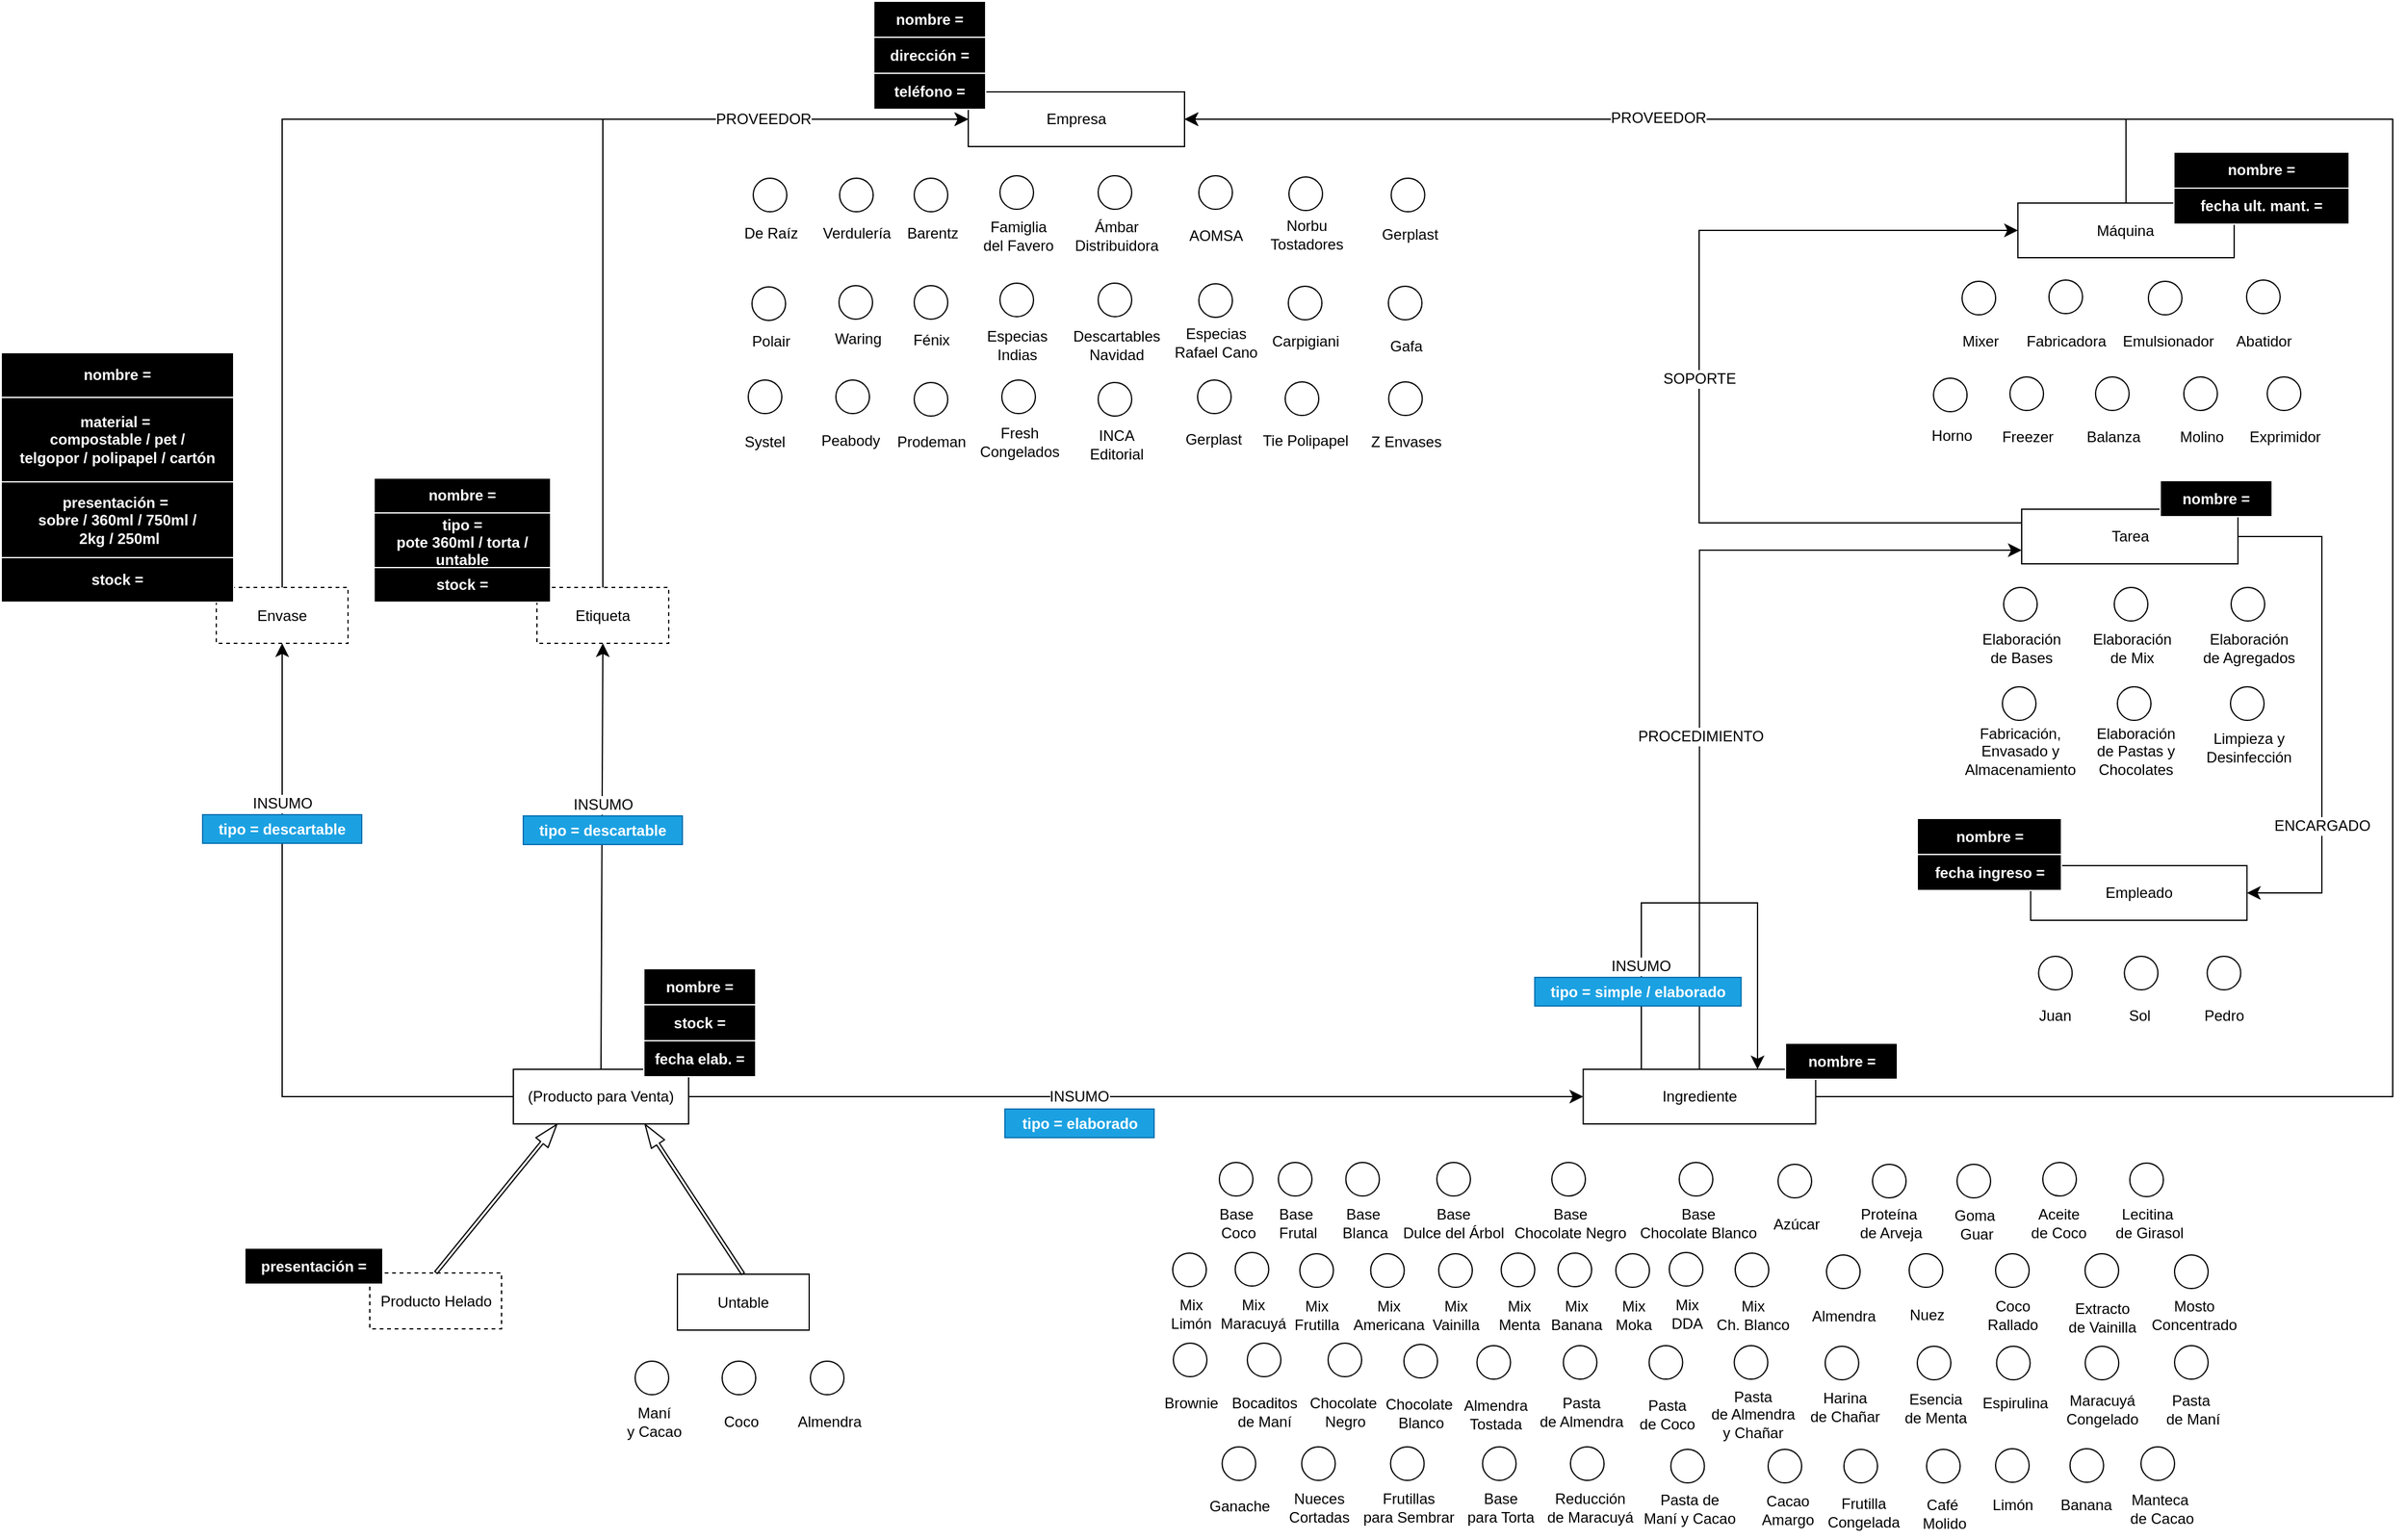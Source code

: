 <mxfile version="24.2.2" type="github">
  <diagram name="Page-1" id="x12bkyuIzFJq4ZUIWQfr">
    <mxGraphModel dx="3346" dy="2120" grid="0" gridSize="10" guides="1" tooltips="1" connect="1" arrows="1" fold="1" page="0" pageScale="1" pageWidth="827" pageHeight="1169" math="0" shadow="0">
      <root>
        <mxCell id="0" />
        <mxCell id="1" parent="0" />
        <mxCell id="L_YjPf033X-OpGffFkXy-134" style="edgeStyle=none;curved=1;rounded=0;orthogonalLoop=1;jettySize=auto;html=1;exitX=0.5;exitY=0;exitDx=0;exitDy=0;fontSize=12;startSize=8;endSize=8;entryX=0.5;entryY=1;entryDx=0;entryDy=0;" parent="1" source="Qv3d4LhTkvHDMVTxzrqH-2" target="L_YjPf033X-OpGffFkXy-135" edge="1">
          <mxGeometry relative="1" as="geometry">
            <mxPoint x="-595.294" y="-540.882" as="targetPoint" />
          </mxGeometry>
        </mxCell>
        <mxCell id="tDOr0GZJXbc1pfqS6N4M-6" value="INSUMO" style="edgeLabel;html=1;align=center;verticalAlign=middle;resizable=0;points=[];fontSize=12;" parent="L_YjPf033X-OpGffFkXy-134" vertex="1" connectable="0">
          <mxGeometry x="0.005" y="-1" relative="1" as="geometry">
            <mxPoint x="-1" y="-41" as="offset" />
          </mxGeometry>
        </mxCell>
        <mxCell id="Qv3d4LhTkvHDMVTxzrqH-2" value="(Producto para Venta)" style="rounded=0;whiteSpace=wrap;html=1;fillStyle=auto;" parent="1" vertex="1">
          <mxGeometry x="-540" y="-120" width="141" height="44" as="geometry" />
        </mxCell>
        <mxCell id="Qv3d4LhTkvHDMVTxzrqH-14" value="Producto Helado" style="rounded=0;whiteSpace=wrap;html=1;dashed=1;" parent="1" vertex="1">
          <mxGeometry x="-655.5" y="44" width="106" height="45" as="geometry" />
        </mxCell>
        <mxCell id="Qv3d4LhTkvHDMVTxzrqH-15" value="Untable" style="rounded=0;whiteSpace=wrap;html=1;" parent="1" vertex="1">
          <mxGeometry x="-408" y="45" width="106" height="45" as="geometry" />
        </mxCell>
        <mxCell id="L_YjPf033X-OpGffFkXy-85" style="edgeStyle=orthogonalEdgeStyle;rounded=0;orthogonalLoop=1;jettySize=auto;html=1;exitX=0.5;exitY=0;exitDx=0;exitDy=0;entryX=0;entryY=0.75;entryDx=0;entryDy=0;fontSize=12;startSize=8;endSize=8;" parent="1" source="Qv3d4LhTkvHDMVTxzrqH-3" target="L_YjPf033X-OpGffFkXy-36" edge="1">
          <mxGeometry relative="1" as="geometry">
            <Array as="points">
              <mxPoint x="414" y="-538" />
            </Array>
          </mxGeometry>
        </mxCell>
        <mxCell id="L_YjPf033X-OpGffFkXy-86" value="PROCEDIMIENTO" style="edgeLabel;html=1;align=center;verticalAlign=middle;resizable=0;points=[];fontSize=12;" parent="L_YjPf033X-OpGffFkXy-85" vertex="1" connectable="0">
          <mxGeometry x="0.637" y="4" relative="1" as="geometry">
            <mxPoint x="-136" y="154" as="offset" />
          </mxGeometry>
        </mxCell>
        <mxCell id="Qv3d4LhTkvHDMVTxzrqH-3" value="Ingrediente" style="rounded=0;whiteSpace=wrap;html=1;" parent="1" vertex="1">
          <mxGeometry x="320.75" y="-120" width="187" height="44" as="geometry" />
        </mxCell>
        <mxCell id="Qv3d4LhTkvHDMVTxzrqH-23" style="edgeStyle=none;curved=1;rounded=1;orthogonalLoop=1;jettySize=auto;html=1;entryX=0.25;entryY=1;entryDx=0;entryDy=0;fontSize=12;strokeColor=default;shape=flexArrow;endSize=5.96;startArrow=none;startFill=0;strokeWidth=1;width=2.667;endWidth=9;exitX=0.5;exitY=0;exitDx=0;exitDy=0;" parent="1" source="Qv3d4LhTkvHDMVTxzrqH-14" target="Qv3d4LhTkvHDMVTxzrqH-2" edge="1">
          <mxGeometry relative="1" as="geometry">
            <mxPoint x="-503.5" y="57" as="sourcePoint" />
            <mxPoint x="-308.5" y="-72" as="targetPoint" />
          </mxGeometry>
        </mxCell>
        <mxCell id="Qv3d4LhTkvHDMVTxzrqH-24" style="edgeStyle=none;curved=1;rounded=1;orthogonalLoop=1;jettySize=auto;html=1;entryX=0.75;entryY=1;entryDx=0;entryDy=0;fontSize=12;strokeColor=default;shape=flexArrow;endSize=5.96;startArrow=none;startFill=0;strokeWidth=1;width=2.667;endWidth=9;exitX=0.5;exitY=0;exitDx=0;exitDy=0;" parent="1" source="Qv3d4LhTkvHDMVTxzrqH-15" target="Qv3d4LhTkvHDMVTxzrqH-2" edge="1">
          <mxGeometry relative="1" as="geometry">
            <mxPoint x="12.5" y="30" as="sourcePoint" />
            <mxPoint x="-179.5" y="-99" as="targetPoint" />
          </mxGeometry>
        </mxCell>
        <mxCell id="L_YjPf033X-OpGffFkXy-229" style="edgeStyle=orthogonalEdgeStyle;rounded=0;orthogonalLoop=1;jettySize=auto;html=1;exitX=1;exitY=0.5;exitDx=0;exitDy=0;entryX=1;entryY=0.5;entryDx=0;entryDy=0;fontSize=12;startSize=8;endSize=8;" parent="1" source="Qv3d4LhTkvHDMVTxzrqH-3" target="L_YjPf033X-OpGffFkXy-170" edge="1">
          <mxGeometry relative="1" as="geometry">
            <Array as="points">
              <mxPoint x="972" y="-98" />
              <mxPoint x="972" y="-885" />
            </Array>
            <mxPoint x="826.87" y="-222" as="sourcePoint" />
          </mxGeometry>
        </mxCell>
        <mxCell id="Qv3d4LhTkvHDMVTxzrqH-29" value="" style="ellipse;whiteSpace=wrap;html=1;aspect=fixed;" parent="1" vertex="1">
          <mxGeometry x="553.5" y="-43.5" width="27" height="27" as="geometry" />
        </mxCell>
        <mxCell id="Qv3d4LhTkvHDMVTxzrqH-30" value="&lt;div&gt;Proteína&amp;nbsp;&lt;/div&gt;&lt;div&gt;de Arveja&lt;/div&gt;" style="text;html=1;align=center;verticalAlign=middle;resizable=0;points=[];autosize=1;strokeColor=none;fillColor=none;fontSize=12;" parent="1" vertex="1">
          <mxGeometry x="533" y="-16.5" width="69" height="41" as="geometry" />
        </mxCell>
        <mxCell id="Qv3d4LhTkvHDMVTxzrqH-32" value="" style="ellipse;whiteSpace=wrap;html=1;aspect=fixed;" parent="1" vertex="1">
          <mxGeometry x="477.5" y="-43.5" width="27" height="27" as="geometry" />
        </mxCell>
        <mxCell id="Qv3d4LhTkvHDMVTxzrqH-33" value="Azúcar" style="text;html=1;align=center;verticalAlign=middle;resizable=0;points=[];autosize=1;strokeColor=none;fillColor=none;fontSize=12;" parent="1" vertex="1">
          <mxGeometry x="464" y="-8.5" width="55" height="26" as="geometry" />
        </mxCell>
        <mxCell id="Qv3d4LhTkvHDMVTxzrqH-37" value="" style="ellipse;whiteSpace=wrap;html=1;aspect=fixed;" parent="1" vertex="1">
          <mxGeometry x="621.5" y="-43.5" width="27" height="27" as="geometry" />
        </mxCell>
        <mxCell id="Qv3d4LhTkvHDMVTxzrqH-38" value="&lt;div&gt;Goma&amp;nbsp;&lt;/div&gt;&lt;div&gt;Guar&lt;/div&gt;" style="text;html=1;align=center;verticalAlign=middle;resizable=0;points=[];autosize=1;strokeColor=none;fillColor=none;fontSize=12;" parent="1" vertex="1">
          <mxGeometry x="610" y="-15.5" width="54" height="41" as="geometry" />
        </mxCell>
        <mxCell id="Qv3d4LhTkvHDMVTxzrqH-40" value="" style="ellipse;whiteSpace=wrap;html=1;aspect=fixed;" parent="1" vertex="1">
          <mxGeometry x="760.5" y="-44.5" width="27" height="27" as="geometry" />
        </mxCell>
        <mxCell id="Qv3d4LhTkvHDMVTxzrqH-41" value="&lt;div&gt;Lecitina&amp;nbsp;&lt;/div&gt;&lt;div&gt;de Girasol&lt;/div&gt;" style="text;html=1;align=center;verticalAlign=middle;resizable=0;points=[];autosize=1;strokeColor=none;fillColor=none;fontSize=12;" parent="1" vertex="1">
          <mxGeometry x="739" y="-16.5" width="73" height="41" as="geometry" />
        </mxCell>
        <mxCell id="Qv3d4LhTkvHDMVTxzrqH-42" value="" style="ellipse;whiteSpace=wrap;html=1;aspect=fixed;" parent="1" vertex="1">
          <mxGeometry x="690.5" y="-45" width="27" height="27" as="geometry" />
        </mxCell>
        <mxCell id="Qv3d4LhTkvHDMVTxzrqH-43" value="&lt;div&gt;Aceite&lt;/div&gt;&lt;div&gt;de Coco&lt;br&gt;&lt;/div&gt;" style="text;html=1;align=center;verticalAlign=middle;resizable=0;points=[];autosize=1;strokeColor=none;fillColor=none;fontSize=12;" parent="1" vertex="1">
          <mxGeometry x="671" y="-16.5" width="63" height="41" as="geometry" />
        </mxCell>
        <mxCell id="Qv3d4LhTkvHDMVTxzrqH-44" value="" style="ellipse;whiteSpace=wrap;html=1;aspect=fixed;" parent="1" vertex="1">
          <mxGeometry x="796.5" y="29.5" width="27" height="27" as="geometry" />
        </mxCell>
        <mxCell id="Qv3d4LhTkvHDMVTxzrqH-45" value="Mosto&lt;br&gt;Concentrado" style="text;html=1;align=center;verticalAlign=middle;resizable=0;points=[];autosize=1;strokeColor=none;fillColor=none;fontSize=12;" parent="1" vertex="1">
          <mxGeometry x="768" y="57.5" width="87" height="41" as="geometry" />
        </mxCell>
        <mxCell id="Qv3d4LhTkvHDMVTxzrqH-46" value="" style="ellipse;whiteSpace=wrap;html=1;aspect=fixed;" parent="1" vertex="1">
          <mxGeometry x="469.5" y="186" width="27" height="27" as="geometry" />
        </mxCell>
        <mxCell id="Qv3d4LhTkvHDMVTxzrqH-47" value="&lt;div&gt;Cacao&lt;/div&gt;&lt;div&gt;Amargo&lt;br&gt;&lt;/div&gt;" style="text;html=1;align=center;verticalAlign=middle;resizable=0;points=[];autosize=1;strokeColor=none;fillColor=none;fontSize=12;" parent="1" vertex="1">
          <mxGeometry x="455" y="214" width="60" height="41" as="geometry" />
        </mxCell>
        <mxCell id="Qv3d4LhTkvHDMVTxzrqH-48" value="" style="ellipse;whiteSpace=wrap;html=1;aspect=fixed;" parent="1" vertex="1">
          <mxGeometry x="515.41" y="103" width="27" height="27" as="geometry" />
        </mxCell>
        <mxCell id="Qv3d4LhTkvHDMVTxzrqH-49" value="&lt;div&gt;Harina &lt;br&gt;&lt;/div&gt;&lt;div&gt;de Chañar&lt;br&gt;&lt;/div&gt;" style="text;html=1;align=center;verticalAlign=middle;resizable=0;points=[];autosize=1;strokeColor=none;fillColor=none;fontSize=12;" parent="1" vertex="1">
          <mxGeometry x="493.91" y="131" width="74" height="41" as="geometry" />
        </mxCell>
        <mxCell id="Qv3d4LhTkvHDMVTxzrqH-50" value="" style="ellipse;whiteSpace=wrap;html=1;aspect=fixed;" parent="1" vertex="1">
          <mxGeometry x="516.5" y="29.5" width="27" height="27" as="geometry" />
        </mxCell>
        <mxCell id="Qv3d4LhTkvHDMVTxzrqH-51" value="Almendra" style="text;html=1;align=center;verticalAlign=middle;resizable=0;points=[];autosize=1;strokeColor=none;fillColor=none;fontSize=12;" parent="1" vertex="1">
          <mxGeometry x="495.5" y="65.5" width="69" height="26" as="geometry" />
        </mxCell>
        <mxCell id="Qv3d4LhTkvHDMVTxzrqH-53" value="" style="ellipse;whiteSpace=wrap;html=1;aspect=fixed;" parent="1" vertex="1">
          <mxGeometry x="583" y="28.5" width="27" height="27" as="geometry" />
        </mxCell>
        <mxCell id="Qv3d4LhTkvHDMVTxzrqH-54" value="Nuez" style="text;html=1;align=center;verticalAlign=middle;resizable=0;points=[];autosize=1;strokeColor=none;fillColor=none;fontSize=12;" parent="1" vertex="1">
          <mxGeometry x="574" y="64.5" width="46" height="26" as="geometry" />
        </mxCell>
        <mxCell id="Qv3d4LhTkvHDMVTxzrqH-55" value="" style="ellipse;whiteSpace=wrap;html=1;aspect=fixed;" parent="1" vertex="1">
          <mxGeometry x="652.5" y="28.5" width="27" height="27" as="geometry" />
        </mxCell>
        <mxCell id="Qv3d4LhTkvHDMVTxzrqH-56" value="Coco &lt;br&gt;Rallado" style="text;html=1;align=center;verticalAlign=middle;resizable=0;points=[];autosize=1;strokeColor=none;fillColor=none;fontSize=12;" parent="1" vertex="1">
          <mxGeometry x="636.5" y="57.5" width="59" height="41" as="geometry" />
        </mxCell>
        <mxCell id="Qv3d4LhTkvHDMVTxzrqH-57" value="" style="ellipse;whiteSpace=wrap;html=1;aspect=fixed;" parent="1" vertex="1">
          <mxGeometry x="724.5" y="28.5" width="27" height="27" as="geometry" />
        </mxCell>
        <mxCell id="Qv3d4LhTkvHDMVTxzrqH-58" value="&lt;div&gt;Extracto&lt;/div&gt;&lt;div&gt;de Vainilla&lt;br&gt;&lt;/div&gt;" style="text;html=1;align=center;verticalAlign=middle;resizable=0;points=[];autosize=1;strokeColor=none;fillColor=none;fontSize=12;" parent="1" vertex="1">
          <mxGeometry x="702" y="59.5" width="72" height="41" as="geometry" />
        </mxCell>
        <mxCell id="Qv3d4LhTkvHDMVTxzrqH-59" value="" style="ellipse;whiteSpace=wrap;html=1;aspect=fixed;" parent="1" vertex="1">
          <mxGeometry x="796.5" y="102.5" width="27" height="27" as="geometry" />
        </mxCell>
        <mxCell id="Qv3d4LhTkvHDMVTxzrqH-60" value="&lt;div&gt;Pasta&amp;nbsp;&lt;/div&gt;&lt;div&gt;de Maní&lt;/div&gt;" style="text;html=1;align=center;verticalAlign=middle;resizable=0;points=[];autosize=1;strokeColor=none;fillColor=none;fontSize=12;" parent="1" vertex="1">
          <mxGeometry x="780" y="133.5" width="61" height="41" as="geometry" />
        </mxCell>
        <mxCell id="Qv3d4LhTkvHDMVTxzrqH-62" value="" style="ellipse;whiteSpace=wrap;html=1;aspect=fixed;" parent="1" vertex="1">
          <mxGeometry x="769.5" y="184" width="27" height="27" as="geometry" />
        </mxCell>
        <mxCell id="Qv3d4LhTkvHDMVTxzrqH-63" value="&lt;div&gt;Manteca&amp;nbsp;&lt;/div&gt;&lt;div&gt;de Cacao&lt;/div&gt;" style="text;html=1;align=center;verticalAlign=middle;resizable=0;points=[];autosize=1;strokeColor=none;fillColor=none;fontSize=12;" parent="1" vertex="1">
          <mxGeometry x="751" y="213" width="69" height="41" as="geometry" />
        </mxCell>
        <mxCell id="Qv3d4LhTkvHDMVTxzrqH-64" value="" style="ellipse;whiteSpace=wrap;html=1;aspect=fixed;" parent="1" vertex="1">
          <mxGeometry x="653.29" y="103" width="27" height="27" as="geometry" />
        </mxCell>
        <mxCell id="Qv3d4LhTkvHDMVTxzrqH-65" value="Espirulina" style="text;html=1;align=center;verticalAlign=middle;resizable=0;points=[];autosize=1;strokeColor=none;fillColor=none;fontSize=12;" parent="1" vertex="1">
          <mxGeometry x="632.29" y="136" width="71" height="26" as="geometry" />
        </mxCell>
        <mxCell id="Qv3d4LhTkvHDMVTxzrqH-66" value="" style="ellipse;whiteSpace=wrap;html=1;aspect=fixed;" parent="1" vertex="1">
          <mxGeometry x="530.5" y="186" width="27" height="27" as="geometry" />
        </mxCell>
        <mxCell id="Qv3d4LhTkvHDMVTxzrqH-67" value="&lt;div&gt;Frutilla &lt;br&gt;&lt;/div&gt;&lt;div&gt;Congelada&lt;br&gt;&lt;/div&gt;" style="text;html=1;align=center;verticalAlign=middle;resizable=0;points=[];autosize=1;strokeColor=none;fillColor=none;fontSize=12;" parent="1" vertex="1">
          <mxGeometry x="508" y="216" width="76" height="41" as="geometry" />
        </mxCell>
        <mxCell id="Qv3d4LhTkvHDMVTxzrqH-68" value="" style="ellipse;whiteSpace=wrap;html=1;aspect=fixed;" parent="1" vertex="1">
          <mxGeometry x="724.62" y="103" width="27" height="27" as="geometry" />
        </mxCell>
        <mxCell id="Qv3d4LhTkvHDMVTxzrqH-69" value="&lt;div&gt;Maracuyá&lt;/div&gt;&lt;div&gt;Congelado&lt;br&gt;&lt;/div&gt;" style="text;html=1;align=center;verticalAlign=middle;resizable=0;points=[];autosize=1;strokeColor=none;fillColor=none;fontSize=12;" parent="1" vertex="1">
          <mxGeometry x="700.34" y="133.5" width="76" height="41" as="geometry" />
        </mxCell>
        <mxCell id="Qv3d4LhTkvHDMVTxzrqH-70" value="" style="ellipse;whiteSpace=wrap;html=1;aspect=fixed;" parent="1" vertex="1">
          <mxGeometry x="589.5" y="103" width="27" height="27" as="geometry" />
        </mxCell>
        <mxCell id="Qv3d4LhTkvHDMVTxzrqH-71" value="&lt;div&gt;Esencia&lt;/div&gt;&lt;div&gt;de Menta&lt;br&gt;&lt;/div&gt;" style="text;html=1;align=center;verticalAlign=middle;resizable=0;points=[];autosize=1;strokeColor=none;fillColor=none;fontSize=12;" parent="1" vertex="1">
          <mxGeometry x="569.91" y="132" width="68" height="41" as="geometry" />
        </mxCell>
        <mxCell id="L_YjPf033X-OpGffFkXy-1" value="" style="ellipse;whiteSpace=wrap;html=1;aspect=fixed;" parent="1" vertex="1">
          <mxGeometry x="129.75" y="-45" width="27" height="27" as="geometry" />
        </mxCell>
        <mxCell id="L_YjPf033X-OpGffFkXy-2" value="&lt;div&gt;Base&amp;nbsp;&lt;/div&gt;&lt;div&gt;Blanca&lt;/div&gt;" style="text;html=1;align=center;verticalAlign=middle;resizable=0;points=[];autosize=1;strokeColor=none;fillColor=none;fontSize=12;" parent="1" vertex="1">
          <mxGeometry x="117.25" y="-17" width="55" height="41" as="geometry" />
        </mxCell>
        <mxCell id="L_YjPf033X-OpGffFkXy-3" value="" style="ellipse;whiteSpace=wrap;html=1;aspect=fixed;" parent="1" vertex="1">
          <mxGeometry x="92.75" y="28.5" width="27" height="27" as="geometry" />
        </mxCell>
        <mxCell id="L_YjPf033X-OpGffFkXy-4" value="&lt;div&gt;Mix&lt;/div&gt;&lt;div&gt;Frutilla&lt;br&gt;&lt;/div&gt;" style="text;html=1;align=center;verticalAlign=middle;resizable=0;points=[];autosize=1;strokeColor=none;fillColor=none;fontSize=12;" parent="1" vertex="1">
          <mxGeometry x="79.25" y="57.5" width="54" height="41" as="geometry" />
        </mxCell>
        <mxCell id="L_YjPf033X-OpGffFkXy-8" value="" style="ellipse;whiteSpace=wrap;html=1;aspect=fixed;" parent="1" vertex="1">
          <mxGeometry x="-9" y="100.5" width="27" height="27" as="geometry" />
        </mxCell>
        <mxCell id="L_YjPf033X-OpGffFkXy-9" value="Brownie" style="text;html=1;align=center;verticalAlign=middle;resizable=0;points=[];autosize=1;strokeColor=none;fillColor=none;fontSize=12;" parent="1" vertex="1">
          <mxGeometry x="-25.5" y="135.5" width="61" height="26" as="geometry" />
        </mxCell>
        <mxCell id="L_YjPf033X-OpGffFkXy-10" value="" style="ellipse;whiteSpace=wrap;html=1;aspect=fixed;" parent="1" vertex="1">
          <mxGeometry x="50.5" y="100.5" width="27" height="27" as="geometry" />
        </mxCell>
        <mxCell id="L_YjPf033X-OpGffFkXy-11" value="&lt;div&gt;Bocaditos &lt;br&gt;&lt;/div&gt;&lt;div&gt;de Maní&lt;br&gt;&lt;/div&gt;" style="text;html=1;align=center;verticalAlign=middle;resizable=0;points=[];autosize=1;strokeColor=none;fillColor=none;fontSize=12;" parent="1" vertex="1">
          <mxGeometry x="28.5" y="135.5" width="71" height="41" as="geometry" />
        </mxCell>
        <mxCell id="L_YjPf033X-OpGffFkXy-15" value="" style="ellipse;whiteSpace=wrap;html=1;aspect=fixed;" parent="1" vertex="1">
          <mxGeometry x="115.5" y="100.5" width="27" height="27" as="geometry" />
        </mxCell>
        <mxCell id="L_YjPf033X-OpGffFkXy-16" value="&lt;div&gt;Chocolate&amp;nbsp;&lt;/div&gt;&lt;div&gt;Negro&lt;/div&gt;" style="text;html=1;align=center;verticalAlign=middle;resizable=0;points=[];autosize=1;strokeColor=none;fillColor=none;fontSize=12;" parent="1" vertex="1">
          <mxGeometry x="91.5" y="135.5" width="75" height="41" as="geometry" />
        </mxCell>
        <mxCell id="L_YjPf033X-OpGffFkXy-17" value="" style="ellipse;whiteSpace=wrap;html=1;aspect=fixed;" parent="1" vertex="1">
          <mxGeometry x="176.5" y="101.5" width="27" height="27" as="geometry" />
        </mxCell>
        <mxCell id="L_YjPf033X-OpGffFkXy-18" value="&lt;div&gt;Chocolate&amp;nbsp;&lt;/div&gt;&lt;div&gt;Blanco&lt;/div&gt;" style="text;html=1;align=center;verticalAlign=middle;resizable=0;points=[];autosize=1;strokeColor=none;fillColor=none;fontSize=12;" parent="1" vertex="1">
          <mxGeometry x="152.5" y="136.5" width="75" height="41" as="geometry" />
        </mxCell>
        <mxCell id="L_YjPf033X-OpGffFkXy-19" value="" style="ellipse;whiteSpace=wrap;html=1;aspect=fixed;" parent="1" vertex="1">
          <mxGeometry x="304.75" y="102.5" width="27" height="27" as="geometry" />
        </mxCell>
        <mxCell id="L_YjPf033X-OpGffFkXy-20" value="&lt;div&gt;Pasta&lt;/div&gt;&lt;div&gt;de Almendra&lt;br&gt;&lt;/div&gt;" style="text;html=1;align=center;verticalAlign=middle;resizable=0;points=[];autosize=1;strokeColor=none;fillColor=none;fontSize=12;" parent="1" vertex="1">
          <mxGeometry x="275.75" y="135.5" width="86" height="41" as="geometry" />
        </mxCell>
        <mxCell id="L_YjPf033X-OpGffFkXy-21" value="" style="ellipse;whiteSpace=wrap;html=1;aspect=fixed;" parent="1" vertex="1">
          <mxGeometry x="373.75" y="102.5" width="27" height="27" as="geometry" />
        </mxCell>
        <mxCell id="L_YjPf033X-OpGffFkXy-22" value="&lt;div&gt;Pasta&lt;/div&gt;&lt;div&gt;de Coco&lt;br&gt;&lt;/div&gt;" style="text;html=1;align=center;verticalAlign=middle;resizable=0;points=[];autosize=1;strokeColor=none;fillColor=none;fontSize=12;" parent="1" vertex="1">
          <mxGeometry x="356.75" y="137.5" width="63" height="41" as="geometry" />
        </mxCell>
        <mxCell id="L_YjPf033X-OpGffFkXy-23" value="" style="ellipse;whiteSpace=wrap;html=1;aspect=fixed;" parent="1" vertex="1">
          <mxGeometry x="442.25" y="102.5" width="27" height="27" as="geometry" />
        </mxCell>
        <mxCell id="L_YjPf033X-OpGffFkXy-24" value="&lt;div&gt;Pasta&lt;/div&gt;&lt;div&gt;de Almendra &lt;br&gt;&lt;/div&gt;&lt;div&gt;y Chañar&lt;br&gt;&lt;/div&gt;" style="text;html=1;align=center;verticalAlign=middle;resizable=0;points=[];autosize=1;strokeColor=none;fillColor=none;fontSize=12;" parent="1" vertex="1">
          <mxGeometry x="414.25" y="130.5" width="86" height="55" as="geometry" />
        </mxCell>
        <mxCell id="L_YjPf033X-OpGffFkXy-27" value="" style="ellipse;whiteSpace=wrap;html=1;aspect=fixed;" parent="1" vertex="1">
          <mxGeometry x="-442" y="115" width="27" height="27" as="geometry" />
        </mxCell>
        <mxCell id="L_YjPf033X-OpGffFkXy-28" value="&lt;div&gt;Maní &lt;br&gt;&lt;/div&gt;&lt;div&gt;y Cacao&lt;br&gt;&lt;/div&gt;" style="text;html=1;align=center;verticalAlign=middle;resizable=0;points=[];autosize=1;strokeColor=none;fillColor=none;fontSize=12;" parent="1" vertex="1">
          <mxGeometry x="-458.5" y="143" width="62" height="41" as="geometry" />
        </mxCell>
        <mxCell id="L_YjPf033X-OpGffFkXy-29" value="" style="ellipse;whiteSpace=wrap;html=1;aspect=fixed;" parent="1" vertex="1">
          <mxGeometry x="-372" y="115" width="27" height="27" as="geometry" />
        </mxCell>
        <mxCell id="L_YjPf033X-OpGffFkXy-30" value="Coco" style="text;html=1;align=center;verticalAlign=middle;resizable=0;points=[];autosize=1;strokeColor=none;fillColor=none;fontSize=12;" parent="1" vertex="1">
          <mxGeometry x="-380.5" y="151" width="46" height="26" as="geometry" />
        </mxCell>
        <mxCell id="L_YjPf033X-OpGffFkXy-31" value="" style="ellipse;whiteSpace=wrap;html=1;aspect=fixed;" parent="1" vertex="1">
          <mxGeometry x="-301" y="115" width="27" height="27" as="geometry" />
        </mxCell>
        <mxCell id="L_YjPf033X-OpGffFkXy-32" value="Almendra" style="text;html=1;align=center;verticalAlign=middle;resizable=0;points=[];autosize=1;strokeColor=none;fillColor=none;fontSize=12;" parent="1" vertex="1">
          <mxGeometry x="-320.5" y="151" width="69" height="26" as="geometry" />
        </mxCell>
        <mxCell id="L_YjPf033X-OpGffFkXy-33" style="edgeStyle=orthogonalEdgeStyle;rounded=0;orthogonalLoop=1;jettySize=auto;html=1;exitX=1;exitY=0.5;exitDx=0;exitDy=0;entryX=0;entryY=0.5;entryDx=0;entryDy=0;fontSize=12;startSize=8;endSize=8;" parent="1" source="Qv3d4LhTkvHDMVTxzrqH-2" target="Qv3d4LhTkvHDMVTxzrqH-3" edge="1">
          <mxGeometry relative="1" as="geometry">
            <mxPoint x="194" y="-214" as="sourcePoint" />
            <mxPoint x="774" y="-214" as="targetPoint" />
          </mxGeometry>
        </mxCell>
        <mxCell id="L_YjPf033X-OpGffFkXy-34" value="INSUMO" style="edgeLabel;html=1;align=center;verticalAlign=middle;resizable=0;points=[];fontSize=12;" parent="L_YjPf033X-OpGffFkXy-33" vertex="1" connectable="0">
          <mxGeometry x="-0.013" y="1" relative="1" as="geometry">
            <mxPoint x="-41" y="1" as="offset" />
          </mxGeometry>
        </mxCell>
        <mxCell id="L_YjPf033X-OpGffFkXy-219" style="edgeStyle=orthogonalEdgeStyle;rounded=0;orthogonalLoop=1;jettySize=auto;html=1;exitX=0.5;exitY=0;exitDx=0;exitDy=0;entryX=0;entryY=0.5;entryDx=0;entryDy=0;fontSize=12;startSize=8;endSize=8;" parent="1" source="L_YjPf033X-OpGffFkXy-35" target="L_YjPf033X-OpGffFkXy-170" edge="1">
          <mxGeometry relative="1" as="geometry" />
        </mxCell>
        <mxCell id="L_YjPf033X-OpGffFkXy-35" value="Envase" style="rounded=0;whiteSpace=wrap;html=1;dashed=1;" parent="1" vertex="1">
          <mxGeometry x="-779" y="-508" width="106" height="45" as="geometry" />
        </mxCell>
        <mxCell id="L_YjPf033X-OpGffFkXy-103" style="edgeStyle=orthogonalEdgeStyle;rounded=0;orthogonalLoop=1;jettySize=auto;html=1;exitX=1;exitY=0.5;exitDx=0;exitDy=0;entryX=1;entryY=0.5;entryDx=0;entryDy=0;fontSize=12;startSize=8;endSize=8;" parent="1" source="L_YjPf033X-OpGffFkXy-36" target="L_YjPf033X-OpGffFkXy-102" edge="1">
          <mxGeometry relative="1" as="geometry">
            <Array as="points">
              <mxPoint x="915" y="-549" />
              <mxPoint x="915" y="-262" />
            </Array>
          </mxGeometry>
        </mxCell>
        <mxCell id="L_YjPf033X-OpGffFkXy-104" value="ENCARGADO" style="edgeLabel;html=1;align=center;verticalAlign=middle;resizable=0;points=[];fontSize=12;" parent="L_YjPf033X-OpGffFkXy-103" vertex="1" connectable="0">
          <mxGeometry x="0.028" y="2" relative="1" as="geometry">
            <mxPoint x="-2" y="87" as="offset" />
          </mxGeometry>
        </mxCell>
        <mxCell id="L_YjPf033X-OpGffFkXy-136" style="edgeStyle=orthogonalEdgeStyle;rounded=0;orthogonalLoop=1;jettySize=auto;html=1;exitX=0;exitY=0.25;exitDx=0;exitDy=0;entryX=0;entryY=0.5;entryDx=0;entryDy=0;fontSize=12;startSize=8;endSize=8;" parent="1" source="L_YjPf033X-OpGffFkXy-36" target="L_YjPf033X-OpGffFkXy-133" edge="1">
          <mxGeometry relative="1" as="geometry">
            <Array as="points">
              <mxPoint x="414" y="-560" />
              <mxPoint x="414" y="-795" />
            </Array>
          </mxGeometry>
        </mxCell>
        <mxCell id="L_YjPf033X-OpGffFkXy-137" value="SOPORTE" style="edgeLabel;html=1;align=center;verticalAlign=middle;resizable=0;points=[];fontSize=12;" parent="L_YjPf033X-OpGffFkXy-136" vertex="1" connectable="0">
          <mxGeometry x="0.515" y="2" relative="1" as="geometry">
            <mxPoint x="-74" y="121" as="offset" />
          </mxGeometry>
        </mxCell>
        <mxCell id="L_YjPf033X-OpGffFkXy-36" value="Tarea" style="rounded=0;whiteSpace=wrap;html=1;" parent="1" vertex="1">
          <mxGeometry x="673.5" y="-571" width="174" height="44" as="geometry" />
        </mxCell>
        <mxCell id="L_YjPf033X-OpGffFkXy-56" style="edgeStyle=orthogonalEdgeStyle;rounded=0;orthogonalLoop=1;jettySize=auto;html=1;exitX=0;exitY=0.5;exitDx=0;exitDy=0;entryX=0.5;entryY=1;entryDx=0;entryDy=0;fontSize=12;startSize=8;endSize=8;" parent="1" source="Qv3d4LhTkvHDMVTxzrqH-2" target="L_YjPf033X-OpGffFkXy-35" edge="1">
          <mxGeometry relative="1" as="geometry">
            <mxPoint x="-384" y="-212" as="sourcePoint" />
            <mxPoint x="7" y="-214" as="targetPoint" />
          </mxGeometry>
        </mxCell>
        <mxCell id="L_YjPf033X-OpGffFkXy-57" value="INSUMO" style="edgeLabel;html=1;align=center;verticalAlign=middle;resizable=0;points=[];fontSize=12;" parent="L_YjPf033X-OpGffFkXy-56" vertex="1" connectable="0">
          <mxGeometry x="-0.013" y="1" relative="1" as="geometry">
            <mxPoint x="1" y="-150" as="offset" />
          </mxGeometry>
        </mxCell>
        <mxCell id="L_YjPf033X-OpGffFkXy-65" value="" style="ellipse;whiteSpace=wrap;html=1;aspect=fixed;" parent="1" vertex="1">
          <mxGeometry x="235.25" y="102.5" width="27" height="27" as="geometry" />
        </mxCell>
        <mxCell id="L_YjPf033X-OpGffFkXy-66" value="&lt;div&gt;Almendra&lt;/div&gt;&lt;div&gt;Tostada&lt;br&gt;&lt;/div&gt;" style="text;html=1;align=center;verticalAlign=middle;resizable=0;points=[];autosize=1;strokeColor=none;fillColor=none;fontSize=12;" parent="1" vertex="1">
          <mxGeometry x="215.25" y="137.5" width="69" height="41" as="geometry" />
        </mxCell>
        <mxCell id="L_YjPf033X-OpGffFkXy-69" value="" style="ellipse;whiteSpace=wrap;html=1;aspect=fixed;" parent="1" vertex="1">
          <mxGeometry x="659" y="-508" width="27" height="27" as="geometry" />
        </mxCell>
        <mxCell id="L_YjPf033X-OpGffFkXy-70" value="&lt;div&gt;Elaboración&lt;/div&gt;&lt;div&gt;de Bases&lt;br&gt;&lt;/div&gt;" style="text;html=1;align=center;verticalAlign=middle;resizable=0;points=[];autosize=1;strokeColor=none;fillColor=none;fontSize=12;" parent="1" vertex="1">
          <mxGeometry x="632.5" y="-480" width="81" height="41" as="geometry" />
        </mxCell>
        <mxCell id="L_YjPf033X-OpGffFkXy-71" value="" style="ellipse;whiteSpace=wrap;html=1;aspect=fixed;" parent="1" vertex="1">
          <mxGeometry x="748" y="-508" width="27" height="27" as="geometry" />
        </mxCell>
        <mxCell id="L_YjPf033X-OpGffFkXy-72" value="&lt;div&gt;Elaboración&lt;/div&gt;&lt;div&gt;de Mix&lt;br&gt;&lt;/div&gt;" style="text;html=1;align=center;verticalAlign=middle;resizable=0;points=[];autosize=1;strokeColor=none;fillColor=none;fontSize=12;" parent="1" vertex="1">
          <mxGeometry x="721.5" y="-480" width="81" height="41" as="geometry" />
        </mxCell>
        <mxCell id="L_YjPf033X-OpGffFkXy-73" value="" style="ellipse;whiteSpace=wrap;html=1;aspect=fixed;" parent="1" vertex="1">
          <mxGeometry x="658" y="-428" width="27" height="27" as="geometry" />
        </mxCell>
        <mxCell id="L_YjPf033X-OpGffFkXy-74" value="&lt;div&gt;Fabricación, &lt;br&gt;&lt;/div&gt;&lt;div&gt;Envasado y&lt;/div&gt;&lt;div&gt;Almacenamiento&lt;/div&gt;" style="text;html=1;align=center;verticalAlign=middle;resizable=0;points=[];autosize=1;strokeColor=none;fillColor=none;fontSize=12;" parent="1" vertex="1">
          <mxGeometry x="618.5" y="-404" width="107" height="55" as="geometry" />
        </mxCell>
        <mxCell id="L_YjPf033X-OpGffFkXy-78" value="" style="ellipse;whiteSpace=wrap;html=1;aspect=fixed;" parent="1" vertex="1">
          <mxGeometry x="842" y="-508" width="27" height="27" as="geometry" />
        </mxCell>
        <mxCell id="L_YjPf033X-OpGffFkXy-79" value="&lt;div&gt;Elaboración&lt;/div&gt;&lt;div&gt;de Agregados&lt;br&gt;&lt;/div&gt;" style="text;html=1;align=center;verticalAlign=middle;resizable=0;points=[];autosize=1;strokeColor=none;fillColor=none;fontSize=12;" parent="1" vertex="1">
          <mxGeometry x="809.5" y="-480" width="93" height="41" as="geometry" />
        </mxCell>
        <mxCell id="L_YjPf033X-OpGffFkXy-81" value="" style="ellipse;whiteSpace=wrap;html=1;aspect=fixed;" parent="1" vertex="1">
          <mxGeometry x="750.5" y="-428" width="27" height="27" as="geometry" />
        </mxCell>
        <mxCell id="L_YjPf033X-OpGffFkXy-82" value="&lt;div&gt;Elaboración&lt;/div&gt;&lt;div&gt;de Pastas y&lt;/div&gt;&lt;div&gt;Chocolates&lt;br&gt;&lt;/div&gt;" style="text;html=1;align=center;verticalAlign=middle;resizable=0;points=[];autosize=1;strokeColor=none;fillColor=none;fontSize=12;" parent="1" vertex="1">
          <mxGeometry x="724" y="-404" width="81" height="55" as="geometry" />
        </mxCell>
        <mxCell id="L_YjPf033X-OpGffFkXy-83" value="" style="ellipse;whiteSpace=wrap;html=1;aspect=fixed;" parent="1" vertex="1">
          <mxGeometry x="841.5" y="-428" width="27" height="27" as="geometry" />
        </mxCell>
        <mxCell id="L_YjPf033X-OpGffFkXy-84" value="&lt;div&gt;Limpieza y&lt;/div&gt;&lt;div&gt;Desinfección&lt;br&gt;&lt;/div&gt;" style="text;html=1;align=center;verticalAlign=middle;resizable=0;points=[];autosize=1;strokeColor=none;fillColor=none;fontSize=12;" parent="1" vertex="1">
          <mxGeometry x="812" y="-400" width="87" height="41" as="geometry" />
        </mxCell>
        <mxCell id="L_YjPf033X-OpGffFkXy-102" value="Empleado" style="rounded=0;whiteSpace=wrap;html=1;" parent="1" vertex="1">
          <mxGeometry x="680.74" y="-284" width="174" height="44" as="geometry" />
        </mxCell>
        <mxCell id="L_YjPf033X-OpGffFkXy-105" value="" style="ellipse;whiteSpace=wrap;html=1;aspect=fixed;" parent="1" vertex="1">
          <mxGeometry x="756.12" y="-211" width="27" height="27" as="geometry" />
        </mxCell>
        <mxCell id="L_YjPf033X-OpGffFkXy-106" value="Sol" style="text;html=1;align=center;verticalAlign=middle;resizable=0;points=[];autosize=1;strokeColor=none;fillColor=none;fontSize=12;" parent="1" vertex="1">
          <mxGeometry x="750.62" y="-176" width="35" height="26" as="geometry" />
        </mxCell>
        <mxCell id="L_YjPf033X-OpGffFkXy-107" value="" style="ellipse;whiteSpace=wrap;html=1;aspect=fixed;" parent="1" vertex="1">
          <mxGeometry x="687.12" y="-211" width="27" height="27" as="geometry" />
        </mxCell>
        <mxCell id="L_YjPf033X-OpGffFkXy-108" value="Juan" style="text;html=1;align=center;verticalAlign=middle;resizable=0;points=[];autosize=1;strokeColor=none;fillColor=none;fontSize=12;" parent="1" vertex="1">
          <mxGeometry x="677.62" y="-176" width="44" height="26" as="geometry" />
        </mxCell>
        <mxCell id="L_YjPf033X-OpGffFkXy-109" value="" style="ellipse;whiteSpace=wrap;html=1;aspect=fixed;" parent="1" vertex="1">
          <mxGeometry x="822.74" y="-211" width="27" height="27" as="geometry" />
        </mxCell>
        <mxCell id="L_YjPf033X-OpGffFkXy-110" value="Pedro" style="text;html=1;align=center;verticalAlign=middle;resizable=0;points=[];autosize=1;strokeColor=none;fillColor=none;fontSize=12;" parent="1" vertex="1">
          <mxGeometry x="811.24" y="-176" width="50" height="26" as="geometry" />
        </mxCell>
        <mxCell id="L_YjPf033X-OpGffFkXy-111" value="" style="shape=table;startSize=0;container=1;collapsible=0;childLayout=tableLayout;fillColor=#000000;strokeColor=#FFFFFF;fontColor=#FFFFFF;labelPosition=left;verticalLabelPosition=middle;align=right;verticalAlign=middle;" parent="1" vertex="1">
          <mxGeometry x="-952" y="-697" width="187" height="200.82" as="geometry" />
        </mxCell>
        <mxCell id="L_YjPf033X-OpGffFkXy-253" value="" style="shape=tableRow;horizontal=0;startSize=0;swimlaneHead=0;swimlaneBody=0;strokeColor=inherit;top=0;left=0;bottom=0;right=0;collapsible=0;dropTarget=0;fillColor=none;points=[[0,0.5],[1,0.5]];portConstraint=eastwest;fontColor=#FFFFFF;" parent="L_YjPf033X-OpGffFkXy-111" vertex="1">
          <mxGeometry width="187" height="36" as="geometry" />
        </mxCell>
        <mxCell id="L_YjPf033X-OpGffFkXy-254" value="&lt;font color=&quot;#ffffff&quot;&gt;nombre =&lt;br&gt;&lt;/font&gt;" style="shape=partialRectangle;html=1;whiteSpace=wrap;connectable=0;strokeColor=inherit;overflow=hidden;fillColor=none;top=0;left=0;bottom=0;right=0;pointerEvents=1;fontStyle=1;fontSize=12;" parent="L_YjPf033X-OpGffFkXy-253" vertex="1">
          <mxGeometry width="187" height="36" as="geometry">
            <mxRectangle width="187" height="36" as="alternateBounds" />
          </mxGeometry>
        </mxCell>
        <mxCell id="L_YjPf033X-OpGffFkXy-112" value="" style="shape=tableRow;horizontal=0;startSize=0;swimlaneHead=0;swimlaneBody=0;strokeColor=inherit;top=0;left=0;bottom=0;right=0;collapsible=0;dropTarget=0;fillColor=none;points=[[0,0.5],[1,0.5]];portConstraint=eastwest;" parent="L_YjPf033X-OpGffFkXy-111" vertex="1">
          <mxGeometry y="36" width="187" height="68" as="geometry" />
        </mxCell>
        <mxCell id="L_YjPf033X-OpGffFkXy-113" value="&lt;div&gt;&lt;font style=&quot;font-size: 12px;&quot;&gt;material =&lt;/font&gt;&amp;nbsp;&lt;/div&gt;&lt;div&gt;compostable / pet / &lt;/div&gt;&lt;div&gt;telgopor / polipapel / cartón&lt;br&gt;&lt;/div&gt;" style="shape=partialRectangle;html=1;whiteSpace=wrap;connectable=0;strokeColor=inherit;overflow=hidden;fillColor=none;top=0;left=0;bottom=0;right=0;pointerEvents=1;fontStyle=1;fontSize=12;fontColor=#FFFFFF;" parent="L_YjPf033X-OpGffFkXy-112" vertex="1">
          <mxGeometry width="187" height="68" as="geometry">
            <mxRectangle width="187" height="68" as="alternateBounds" />
          </mxGeometry>
        </mxCell>
        <mxCell id="L_YjPf033X-OpGffFkXy-118" value="" style="shape=tableRow;horizontal=0;startSize=0;swimlaneHead=0;swimlaneBody=0;strokeColor=inherit;top=0;left=0;bottom=0;right=0;collapsible=0;dropTarget=0;fillColor=none;points=[[0,0.5],[1,0.5]];portConstraint=eastwest;fontColor=#FFFFFF;" parent="L_YjPf033X-OpGffFkXy-111" vertex="1">
          <mxGeometry y="104" width="187" height="61" as="geometry" />
        </mxCell>
        <mxCell id="L_YjPf033X-OpGffFkXy-119" value="&lt;div&gt;&lt;font color=&quot;#ffffff&quot;&gt;presentación =&amp;nbsp;&lt;/font&gt;&lt;/div&gt;&lt;div&gt;&lt;font color=&quot;#ffffff&quot;&gt;sobre / 360ml / 750ml /&lt;/font&gt;&lt;/div&gt;&lt;div&gt;&lt;font color=&quot;#ffffff&quot;&gt;&amp;nbsp;2kg / 250ml&lt;br&gt;&lt;/font&gt;&lt;/div&gt;" style="shape=partialRectangle;html=1;whiteSpace=wrap;connectable=0;strokeColor=inherit;overflow=hidden;fillColor=none;top=0;left=0;bottom=0;right=0;pointerEvents=1;fontStyle=1;fontSize=12;" parent="L_YjPf033X-OpGffFkXy-118" vertex="1">
          <mxGeometry width="187" height="61" as="geometry">
            <mxRectangle width="187" height="61" as="alternateBounds" />
          </mxGeometry>
        </mxCell>
        <mxCell id="L_YjPf033X-OpGffFkXy-161" value="" style="shape=tableRow;horizontal=0;startSize=0;swimlaneHead=0;swimlaneBody=0;strokeColor=inherit;top=0;left=0;bottom=0;right=0;collapsible=0;dropTarget=0;fillColor=none;points=[[0,0.5],[1,0.5]];portConstraint=eastwest;fontColor=#FFFFFF;" parent="L_YjPf033X-OpGffFkXy-111" vertex="1">
          <mxGeometry y="165" width="187" height="36" as="geometry" />
        </mxCell>
        <mxCell id="L_YjPf033X-OpGffFkXy-162" value="&lt;font color=&quot;#ffffff&quot;&gt;stock =&lt;br&gt;&lt;/font&gt;" style="shape=partialRectangle;html=1;whiteSpace=wrap;connectable=0;strokeColor=inherit;overflow=hidden;fillColor=none;top=0;left=0;bottom=0;right=0;pointerEvents=1;fontStyle=1;fontSize=12;" parent="L_YjPf033X-OpGffFkXy-161" vertex="1">
          <mxGeometry width="187" height="36" as="geometry">
            <mxRectangle width="187" height="36" as="alternateBounds" />
          </mxGeometry>
        </mxCell>
        <mxCell id="L_YjPf033X-OpGffFkXy-122" value="" style="shape=table;startSize=0;container=1;collapsible=0;childLayout=tableLayout;fillColor=#000000;strokeColor=#FFFFFF;fontColor=#FFFFFF;labelPosition=left;verticalLabelPosition=middle;align=right;verticalAlign=middle;" parent="1" vertex="1">
          <mxGeometry x="-435" y="-201" width="90" height="87" as="geometry" />
        </mxCell>
        <mxCell id="L_YjPf033X-OpGffFkXy-125" value="" style="shape=tableRow;horizontal=0;startSize=0;swimlaneHead=0;swimlaneBody=0;strokeColor=inherit;top=0;left=0;bottom=0;right=0;collapsible=0;dropTarget=0;fillColor=none;points=[[0,0.5],[1,0.5]];portConstraint=eastwest;" parent="L_YjPf033X-OpGffFkXy-122" vertex="1">
          <mxGeometry width="90" height="29" as="geometry" />
        </mxCell>
        <mxCell id="L_YjPf033X-OpGffFkXy-126" value="&lt;font color=&quot;#ffffff&quot;&gt;nombre =&lt;br&gt;&lt;/font&gt;" style="shape=partialRectangle;html=1;whiteSpace=wrap;connectable=0;strokeColor=inherit;overflow=hidden;fillColor=none;top=0;left=0;bottom=0;right=0;pointerEvents=1;fontStyle=1;fontSize=12;" parent="L_YjPf033X-OpGffFkXy-125" vertex="1">
          <mxGeometry width="90" height="29" as="geometry">
            <mxRectangle width="90" height="29" as="alternateBounds" />
          </mxGeometry>
        </mxCell>
        <mxCell id="L_YjPf033X-OpGffFkXy-270" value="" style="shape=tableRow;horizontal=0;startSize=0;swimlaneHead=0;swimlaneBody=0;strokeColor=inherit;top=0;left=0;bottom=0;right=0;collapsible=0;dropTarget=0;fillColor=none;points=[[0,0.5],[1,0.5]];portConstraint=eastwest;" parent="L_YjPf033X-OpGffFkXy-122" vertex="1">
          <mxGeometry y="29" width="90" height="29" as="geometry" />
        </mxCell>
        <mxCell id="L_YjPf033X-OpGffFkXy-271" value="&lt;font color=&quot;#ffffff&quot;&gt;stock =&lt;br&gt;&lt;/font&gt;" style="shape=partialRectangle;html=1;whiteSpace=wrap;connectable=0;strokeColor=inherit;overflow=hidden;fillColor=none;top=0;left=0;bottom=0;right=0;pointerEvents=1;fontStyle=1;fontSize=12;" parent="L_YjPf033X-OpGffFkXy-270" vertex="1">
          <mxGeometry width="90" height="29" as="geometry">
            <mxRectangle width="90" height="29" as="alternateBounds" />
          </mxGeometry>
        </mxCell>
        <mxCell id="XDq1gKsGRjvkehi91vJU-1" value="" style="shape=tableRow;horizontal=0;startSize=0;swimlaneHead=0;swimlaneBody=0;strokeColor=inherit;top=0;left=0;bottom=0;right=0;collapsible=0;dropTarget=0;fillColor=none;points=[[0,0.5],[1,0.5]];portConstraint=eastwest;" vertex="1" parent="L_YjPf033X-OpGffFkXy-122">
          <mxGeometry y="58" width="90" height="29" as="geometry" />
        </mxCell>
        <mxCell id="XDq1gKsGRjvkehi91vJU-2" value="&lt;font color=&quot;#ffffff&quot;&gt;fecha elab. =&lt;br&gt;&lt;/font&gt;" style="shape=partialRectangle;html=1;whiteSpace=wrap;connectable=0;strokeColor=inherit;overflow=hidden;fillColor=none;top=0;left=0;bottom=0;right=0;pointerEvents=1;fontStyle=1;fontSize=12;" vertex="1" parent="XDq1gKsGRjvkehi91vJU-1">
          <mxGeometry width="90" height="29" as="geometry">
            <mxRectangle width="90" height="29" as="alternateBounds" />
          </mxGeometry>
        </mxCell>
        <mxCell id="L_YjPf033X-OpGffFkXy-127" value="" style="shape=table;startSize=0;container=1;collapsible=0;childLayout=tableLayout;fillColor=#000000;strokeColor=#FFFFFF;fontColor=#FFFFFF;labelPosition=left;verticalLabelPosition=middle;align=right;verticalAlign=middle;" parent="1" vertex="1">
          <mxGeometry x="-756" y="24" width="111" height="29" as="geometry" />
        </mxCell>
        <mxCell id="tDOr0GZJXbc1pfqS6N4M-4" value="" style="shape=tableRow;horizontal=0;startSize=0;swimlaneHead=0;swimlaneBody=0;strokeColor=inherit;top=0;left=0;bottom=0;right=0;collapsible=0;dropTarget=0;fillColor=none;points=[[0,0.5],[1,0.5]];portConstraint=eastwest;" parent="L_YjPf033X-OpGffFkXy-127" vertex="1">
          <mxGeometry width="111" height="29" as="geometry" />
        </mxCell>
        <mxCell id="tDOr0GZJXbc1pfqS6N4M-5" value="&lt;font color=&quot;#ffffff&quot;&gt;presentación =&lt;br&gt;&lt;/font&gt;" style="shape=partialRectangle;html=1;whiteSpace=wrap;connectable=0;strokeColor=inherit;overflow=hidden;fillColor=none;top=0;left=0;bottom=0;right=0;pointerEvents=1;fontStyle=1;fontSize=12;" parent="tDOr0GZJXbc1pfqS6N4M-4" vertex="1">
          <mxGeometry width="111" height="29" as="geometry">
            <mxRectangle width="111" height="29" as="alternateBounds" />
          </mxGeometry>
        </mxCell>
        <mxCell id="L_YjPf033X-OpGffFkXy-227" style="edgeStyle=orthogonalEdgeStyle;rounded=0;orthogonalLoop=1;jettySize=auto;html=1;exitX=0.5;exitY=0;exitDx=0;exitDy=0;entryX=1;entryY=0.5;entryDx=0;entryDy=0;fontSize=12;startSize=8;endSize=8;" parent="1" source="L_YjPf033X-OpGffFkXy-133" target="L_YjPf033X-OpGffFkXy-170" edge="1">
          <mxGeometry relative="1" as="geometry" />
        </mxCell>
        <mxCell id="L_YjPf033X-OpGffFkXy-228" value="PROVEEDOR" style="edgeLabel;html=1;align=center;verticalAlign=middle;resizable=0;points=[];fontSize=12;" parent="L_YjPf033X-OpGffFkXy-227" vertex="1" connectable="0">
          <mxGeometry x="0.078" y="-4" relative="1" as="geometry">
            <mxPoint y="3" as="offset" />
          </mxGeometry>
        </mxCell>
        <mxCell id="L_YjPf033X-OpGffFkXy-133" value="Máquina" style="rounded=0;whiteSpace=wrap;html=1;" parent="1" vertex="1">
          <mxGeometry x="670.44" y="-817.5" width="174" height="44" as="geometry" />
        </mxCell>
        <mxCell id="L_YjPf033X-OpGffFkXy-135" value="Etiqueta" style="rounded=0;whiteSpace=wrap;html=1;dashed=1;" parent="1" vertex="1">
          <mxGeometry x="-521" y="-508" width="106" height="45" as="geometry" />
        </mxCell>
        <mxCell id="L_YjPf033X-OpGffFkXy-141" value="" style="ellipse;whiteSpace=wrap;html=1;aspect=fixed;" parent="1" vertex="1">
          <mxGeometry x="625.56" y="-754.5" width="27" height="27" as="geometry" />
        </mxCell>
        <mxCell id="L_YjPf033X-OpGffFkXy-142" value="Mixer" style="text;html=1;align=center;verticalAlign=middle;resizable=0;points=[];autosize=1;strokeColor=none;fillColor=none;fontSize=12;" parent="1" vertex="1">
          <mxGeometry x="616.06" y="-719.5" width="47" height="26" as="geometry" />
        </mxCell>
        <mxCell id="L_YjPf033X-OpGffFkXy-146" value="" style="ellipse;whiteSpace=wrap;html=1;aspect=fixed;" parent="1" vertex="1">
          <mxGeometry x="695.44" y="-755.5" width="27" height="27" as="geometry" />
        </mxCell>
        <mxCell id="L_YjPf033X-OpGffFkXy-147" value="Fabricadora" style="text;html=1;align=center;verticalAlign=middle;resizable=0;points=[];autosize=1;strokeColor=none;fillColor=none;fontSize=12;" parent="1" vertex="1">
          <mxGeometry x="667.94" y="-719.5" width="82" height="26" as="geometry" />
        </mxCell>
        <mxCell id="L_YjPf033X-OpGffFkXy-148" value="" style="ellipse;whiteSpace=wrap;html=1;aspect=fixed;" parent="1" vertex="1">
          <mxGeometry x="775.44" y="-754.5" width="27" height="27" as="geometry" />
        </mxCell>
        <mxCell id="L_YjPf033X-OpGffFkXy-149" value="Emulsionador" style="text;html=1;align=center;verticalAlign=middle;resizable=0;points=[];autosize=1;strokeColor=none;fillColor=none;fontSize=12;" parent="1" vertex="1">
          <mxGeometry x="745.94" y="-719.5" width="91" height="26" as="geometry" />
        </mxCell>
        <mxCell id="L_YjPf033X-OpGffFkXy-151" value="" style="ellipse;whiteSpace=wrap;html=1;aspect=fixed;" parent="1" vertex="1">
          <mxGeometry x="854.44" y="-755.5" width="27" height="27" as="geometry" />
        </mxCell>
        <mxCell id="L_YjPf033X-OpGffFkXy-152" value="Abatidor" style="text;html=1;align=center;verticalAlign=middle;resizable=0;points=[];autosize=1;strokeColor=none;fillColor=none;fontSize=12;" parent="1" vertex="1">
          <mxGeometry x="836.94" y="-719.5" width="63" height="26" as="geometry" />
        </mxCell>
        <mxCell id="L_YjPf033X-OpGffFkXy-153" value="" style="ellipse;whiteSpace=wrap;html=1;aspect=fixed;" parent="1" vertex="1">
          <mxGeometry x="664.06" y="-677.5" width="27" height="27" as="geometry" />
        </mxCell>
        <mxCell id="L_YjPf033X-OpGffFkXy-154" value="Freezer" style="text;html=1;align=center;verticalAlign=middle;resizable=0;points=[];autosize=1;strokeColor=none;fillColor=none;fontSize=12;" parent="1" vertex="1">
          <mxGeometry x="648.56" y="-642.5" width="59" height="26" as="geometry" />
        </mxCell>
        <mxCell id="L_YjPf033X-OpGffFkXy-155" value="" style="ellipse;whiteSpace=wrap;html=1;aspect=fixed;" parent="1" vertex="1">
          <mxGeometry x="732.94" y="-677.5" width="27" height="27" as="geometry" />
        </mxCell>
        <mxCell id="L_YjPf033X-OpGffFkXy-156" value="Balanza" style="text;html=1;align=center;verticalAlign=middle;resizable=0;points=[];autosize=1;strokeColor=none;fillColor=none;fontSize=12;" parent="1" vertex="1">
          <mxGeometry x="716.44" y="-642.5" width="61" height="26" as="geometry" />
        </mxCell>
        <mxCell id="L_YjPf033X-OpGffFkXy-157" value="" style="ellipse;whiteSpace=wrap;html=1;aspect=fixed;" parent="1" vertex="1">
          <mxGeometry x="803.94" y="-677.5" width="27" height="27" as="geometry" />
        </mxCell>
        <mxCell id="L_YjPf033X-OpGffFkXy-158" value="Molino" style="text;html=1;align=center;verticalAlign=middle;resizable=0;points=[];autosize=1;strokeColor=none;fillColor=none;fontSize=12;" parent="1" vertex="1">
          <mxGeometry x="791.44" y="-642.5" width="53" height="26" as="geometry" />
        </mxCell>
        <mxCell id="L_YjPf033X-OpGffFkXy-159" value="" style="ellipse;whiteSpace=wrap;html=1;aspect=fixed;" parent="1" vertex="1">
          <mxGeometry x="871.06" y="-677.5" width="27" height="27" as="geometry" />
        </mxCell>
        <mxCell id="L_YjPf033X-OpGffFkXy-160" value="Exprimidor" style="text;html=1;align=center;verticalAlign=middle;resizable=0;points=[];autosize=1;strokeColor=none;fillColor=none;fontSize=12;" parent="1" vertex="1">
          <mxGeometry x="847.56" y="-642.5" width="75" height="26" as="geometry" />
        </mxCell>
        <mxCell id="L_YjPf033X-OpGffFkXy-163" value="" style="shape=table;startSize=0;container=1;collapsible=0;childLayout=tableLayout;fillColor=#000000;strokeColor=#FFFFFF;fontColor=#FFFFFF;labelPosition=left;verticalLabelPosition=middle;align=right;verticalAlign=middle;" parent="1" vertex="1">
          <mxGeometry x="-652" y="-596.01" width="142" height="99.833" as="geometry" />
        </mxCell>
        <mxCell id="tDOr0GZJXbc1pfqS6N4M-37" value="" style="shape=tableRow;horizontal=0;startSize=0;swimlaneHead=0;swimlaneBody=0;strokeColor=inherit;top=0;left=0;bottom=0;right=0;collapsible=0;dropTarget=0;fillColor=none;points=[[0,0.5],[1,0.5]];portConstraint=eastwest;" parent="L_YjPf033X-OpGffFkXy-163" vertex="1">
          <mxGeometry width="142" height="28" as="geometry" />
        </mxCell>
        <mxCell id="tDOr0GZJXbc1pfqS6N4M-38" value="&lt;font color=&quot;#ffffff&quot;&gt;nombre =&lt;br&gt;&lt;/font&gt;" style="shape=partialRectangle;html=1;whiteSpace=wrap;connectable=0;strokeColor=inherit;overflow=hidden;fillColor=none;top=0;left=0;bottom=0;right=0;pointerEvents=1;fontStyle=1;fontSize=12;" parent="tDOr0GZJXbc1pfqS6N4M-37" vertex="1">
          <mxGeometry width="142" height="28" as="geometry">
            <mxRectangle width="142" height="28" as="alternateBounds" />
          </mxGeometry>
        </mxCell>
        <mxCell id="L_YjPf033X-OpGffFkXy-164" value="" style="shape=tableRow;horizontal=0;startSize=0;swimlaneHead=0;swimlaneBody=0;strokeColor=inherit;top=0;left=0;bottom=0;right=0;collapsible=0;dropTarget=0;fillColor=none;points=[[0,0.5],[1,0.5]];portConstraint=eastwest;" parent="L_YjPf033X-OpGffFkXy-163" vertex="1">
          <mxGeometry y="28" width="142" height="44" as="geometry" />
        </mxCell>
        <mxCell id="L_YjPf033X-OpGffFkXy-165" value="&lt;font color=&quot;#ffffff&quot;&gt;tipo = &lt;br&gt;pote 360ml / torta / untable&lt;br&gt;&lt;/font&gt;" style="shape=partialRectangle;html=1;whiteSpace=wrap;connectable=0;strokeColor=inherit;overflow=hidden;fillColor=none;top=0;left=0;bottom=0;right=0;pointerEvents=1;fontStyle=1;fontSize=12;" parent="L_YjPf033X-OpGffFkXy-164" vertex="1">
          <mxGeometry width="142" height="44" as="geometry">
            <mxRectangle width="142" height="44" as="alternateBounds" />
          </mxGeometry>
        </mxCell>
        <mxCell id="L_YjPf033X-OpGffFkXy-166" value="" style="shape=tableRow;horizontal=0;startSize=0;swimlaneHead=0;swimlaneBody=0;strokeColor=inherit;top=0;left=0;bottom=0;right=0;collapsible=0;dropTarget=0;fillColor=none;points=[[0,0.5],[1,0.5]];portConstraint=eastwest;" parent="L_YjPf033X-OpGffFkXy-163" vertex="1">
          <mxGeometry y="72" width="142" height="28" as="geometry" />
        </mxCell>
        <mxCell id="L_YjPf033X-OpGffFkXy-167" value="&lt;font color=&quot;#ffffff&quot;&gt;stock =&lt;br&gt;&lt;/font&gt;" style="shape=partialRectangle;html=1;whiteSpace=wrap;connectable=0;strokeColor=inherit;overflow=hidden;fillColor=none;top=0;left=0;bottom=0;right=0;pointerEvents=1;fontStyle=1;fontSize=12;" parent="L_YjPf033X-OpGffFkXy-166" vertex="1">
          <mxGeometry width="142" height="28" as="geometry">
            <mxRectangle width="142" height="28" as="alternateBounds" />
          </mxGeometry>
        </mxCell>
        <mxCell id="L_YjPf033X-OpGffFkXy-170" value="Empresa" style="rounded=0;whiteSpace=wrap;html=1;" parent="1" vertex="1">
          <mxGeometry x="-174" y="-907" width="174" height="44" as="geometry" />
        </mxCell>
        <mxCell id="L_YjPf033X-OpGffFkXy-171" value="" style="ellipse;whiteSpace=wrap;html=1;aspect=fixed;" parent="1" vertex="1">
          <mxGeometry x="-217.5" y="-837.5" width="27" height="27" as="geometry" />
        </mxCell>
        <mxCell id="L_YjPf033X-OpGffFkXy-172" value="Barentz" style="text;html=1;align=center;verticalAlign=middle;resizable=0;points=[];autosize=1;strokeColor=none;fillColor=none;fontSize=12;" parent="1" vertex="1">
          <mxGeometry x="-233" y="-806.5" width="59" height="26" as="geometry" />
        </mxCell>
        <mxCell id="L_YjPf033X-OpGffFkXy-179" value="" style="ellipse;whiteSpace=wrap;html=1;aspect=fixed;" parent="1" vertex="1">
          <mxGeometry x="-148.5" y="-839.5" width="27" height="27" as="geometry" />
        </mxCell>
        <mxCell id="L_YjPf033X-OpGffFkXy-180" value="&lt;div&gt;Famiglia &lt;br&gt;&lt;/div&gt;&lt;div&gt;del Favero&lt;br&gt;&lt;/div&gt;" style="text;html=1;align=center;verticalAlign=middle;resizable=0;points=[];autosize=1;strokeColor=none;fillColor=none;fontSize=12;" parent="1" vertex="1">
          <mxGeometry x="-172" y="-811.5" width="75" height="41" as="geometry" />
        </mxCell>
        <mxCell id="L_YjPf033X-OpGffFkXy-181" value="" style="ellipse;whiteSpace=wrap;html=1;aspect=fixed;" parent="1" vertex="1">
          <mxGeometry x="-69.5" y="-839.5" width="27" height="27" as="geometry" />
        </mxCell>
        <mxCell id="L_YjPf033X-OpGffFkXy-182" value="&lt;div&gt;Ámbar &lt;br&gt;&lt;/div&gt;&lt;div&gt;Distribuidora&lt;br&gt;&lt;/div&gt;" style="text;html=1;align=center;verticalAlign=middle;resizable=0;points=[];autosize=1;strokeColor=none;fillColor=none;fontSize=12;" parent="1" vertex="1">
          <mxGeometry x="-98" y="-811.5" width="85" height="41" as="geometry" />
        </mxCell>
        <mxCell id="L_YjPf033X-OpGffFkXy-183" value="" style="ellipse;whiteSpace=wrap;html=1;aspect=fixed;" parent="1" vertex="1">
          <mxGeometry x="11.5" y="-839.5" width="27" height="27" as="geometry" />
        </mxCell>
        <mxCell id="L_YjPf033X-OpGffFkXy-184" value="AOMSA" style="text;html=1;align=center;verticalAlign=middle;resizable=0;points=[];autosize=1;strokeColor=none;fillColor=none;fontSize=12;" parent="1" vertex="1">
          <mxGeometry x="-5.5" y="-804.5" width="61" height="26" as="geometry" />
        </mxCell>
        <mxCell id="L_YjPf033X-OpGffFkXy-185" value="" style="ellipse;whiteSpace=wrap;html=1;aspect=fixed;" parent="1" vertex="1">
          <mxGeometry x="-217.5" y="-751" width="27" height="27" as="geometry" />
        </mxCell>
        <mxCell id="L_YjPf033X-OpGffFkXy-186" value="Fénix" style="text;html=1;align=center;verticalAlign=middle;resizable=0;points=[];autosize=1;strokeColor=none;fillColor=none;fontSize=12;" parent="1" vertex="1">
          <mxGeometry x="-227.5" y="-720" width="47" height="26" as="geometry" />
        </mxCell>
        <mxCell id="L_YjPf033X-OpGffFkXy-187" value="" style="ellipse;whiteSpace=wrap;html=1;aspect=fixed;" parent="1" vertex="1">
          <mxGeometry x="-148.5" y="-753" width="27" height="27" as="geometry" />
        </mxCell>
        <mxCell id="L_YjPf033X-OpGffFkXy-188" value="Especias&lt;br&gt;Indias" style="text;html=1;align=center;verticalAlign=middle;resizable=0;points=[];autosize=1;strokeColor=none;fillColor=none;fontSize=12;" parent="1" vertex="1">
          <mxGeometry x="-168.5" y="-724" width="67" height="41" as="geometry" />
        </mxCell>
        <mxCell id="L_YjPf033X-OpGffFkXy-190" value="" style="ellipse;whiteSpace=wrap;html=1;aspect=fixed;" parent="1" vertex="1">
          <mxGeometry x="-69.5" y="-753" width="27" height="27" as="geometry" />
        </mxCell>
        <mxCell id="L_YjPf033X-OpGffFkXy-191" value="Descartables&lt;br&gt;Navidad" style="text;html=1;align=center;verticalAlign=middle;resizable=0;points=[];autosize=1;strokeColor=none;fillColor=none;fontSize=12;" parent="1" vertex="1">
          <mxGeometry x="-99.5" y="-724" width="88" height="41" as="geometry" />
        </mxCell>
        <mxCell id="L_YjPf033X-OpGffFkXy-192" value="" style="ellipse;whiteSpace=wrap;html=1;aspect=fixed;" parent="1" vertex="1">
          <mxGeometry x="11.5" y="-752.5" width="27" height="27" as="geometry" />
        </mxCell>
        <mxCell id="L_YjPf033X-OpGffFkXy-193" value="&lt;div&gt;Especias&lt;/div&gt;&lt;div&gt;Rafael Cano&lt;br&gt;&lt;/div&gt;" style="text;html=1;align=center;verticalAlign=middle;resizable=0;points=[];autosize=1;strokeColor=none;fillColor=none;fontSize=12;" parent="1" vertex="1">
          <mxGeometry x="-17.5" y="-725.5" width="85" height="41" as="geometry" />
        </mxCell>
        <mxCell id="L_YjPf033X-OpGffFkXy-205" value="" style="ellipse;whiteSpace=wrap;html=1;aspect=fixed;" parent="1" vertex="1">
          <mxGeometry x="-217.5" y="-673" width="27" height="27" as="geometry" />
        </mxCell>
        <mxCell id="L_YjPf033X-OpGffFkXy-206" value="Prodeman" style="text;html=1;align=center;verticalAlign=middle;resizable=0;points=[];autosize=1;strokeColor=none;fillColor=none;fontSize=12;" parent="1" vertex="1">
          <mxGeometry x="-240.5" y="-638" width="73" height="26" as="geometry" />
        </mxCell>
        <mxCell id="L_YjPf033X-OpGffFkXy-207" value="" style="ellipse;whiteSpace=wrap;html=1;aspect=fixed;" parent="1" vertex="1">
          <mxGeometry x="-147" y="-675" width="27" height="27" as="geometry" />
        </mxCell>
        <mxCell id="L_YjPf033X-OpGffFkXy-208" value="&lt;div&gt;Fresh &lt;br&gt;&lt;/div&gt;&lt;div&gt;Congelados&lt;br&gt;&lt;/div&gt;" style="text;html=1;align=center;verticalAlign=middle;resizable=0;points=[];autosize=1;strokeColor=none;fillColor=none;fontSize=12;" parent="1" vertex="1">
          <mxGeometry x="-174" y="-646" width="82" height="41" as="geometry" />
        </mxCell>
        <mxCell id="L_YjPf033X-OpGffFkXy-210" value="" style="ellipse;whiteSpace=wrap;html=1;aspect=fixed;" parent="1" vertex="1">
          <mxGeometry x="652.5" y="185.5" width="27" height="27" as="geometry" />
        </mxCell>
        <mxCell id="L_YjPf033X-OpGffFkXy-211" value="Limón" style="text;html=1;align=center;verticalAlign=middle;resizable=0;points=[];autosize=1;strokeColor=none;fillColor=none;fontSize=12;" parent="1" vertex="1">
          <mxGeometry x="640.5" y="218" width="51" height="26" as="geometry" />
        </mxCell>
        <mxCell id="L_YjPf033X-OpGffFkXy-212" value="" style="ellipse;whiteSpace=wrap;html=1;aspect=fixed;" parent="1" vertex="1">
          <mxGeometry x="712.38" y="185.5" width="27" height="27" as="geometry" />
        </mxCell>
        <mxCell id="L_YjPf033X-OpGffFkXy-213" value="Banana" style="text;html=1;align=center;verticalAlign=middle;resizable=0;points=[];autosize=1;strokeColor=none;fillColor=none;fontSize=12;" parent="1" vertex="1">
          <mxGeometry x="695.88" y="218" width="59" height="26" as="geometry" />
        </mxCell>
        <mxCell id="L_YjPf033X-OpGffFkXy-214" value="" style="shape=table;startSize=0;container=1;collapsible=0;childLayout=tableLayout;fillColor=#000000;strokeColor=#FFFFFF;fontColor=#FFFFFF;labelPosition=left;verticalLabelPosition=middle;align=right;verticalAlign=middle;" parent="1" vertex="1">
          <mxGeometry x="-250" y="-980" width="90" height="87" as="geometry" />
        </mxCell>
        <mxCell id="tDOr0GZJXbc1pfqS6N4M-41" value="" style="shape=tableRow;horizontal=0;startSize=0;swimlaneHead=0;swimlaneBody=0;strokeColor=inherit;top=0;left=0;bottom=0;right=0;collapsible=0;dropTarget=0;fillColor=none;points=[[0,0.5],[1,0.5]];portConstraint=eastwest;" parent="L_YjPf033X-OpGffFkXy-214" vertex="1">
          <mxGeometry width="90" height="29" as="geometry" />
        </mxCell>
        <mxCell id="tDOr0GZJXbc1pfqS6N4M-42" value="&lt;font color=&quot;#ffffff&quot;&gt;nombre =&lt;br&gt;&lt;/font&gt;" style="shape=partialRectangle;html=1;whiteSpace=wrap;connectable=0;strokeColor=inherit;overflow=hidden;fillColor=none;top=0;left=0;bottom=0;right=0;pointerEvents=1;fontStyle=1;fontSize=12;" parent="tDOr0GZJXbc1pfqS6N4M-41" vertex="1">
          <mxGeometry width="90" height="29" as="geometry">
            <mxRectangle width="90" height="29" as="alternateBounds" />
          </mxGeometry>
        </mxCell>
        <mxCell id="L_YjPf033X-OpGffFkXy-215" value="" style="shape=tableRow;horizontal=0;startSize=0;swimlaneHead=0;swimlaneBody=0;strokeColor=inherit;top=0;left=0;bottom=0;right=0;collapsible=0;dropTarget=0;fillColor=none;points=[[0,0.5],[1,0.5]];portConstraint=eastwest;" parent="L_YjPf033X-OpGffFkXy-214" vertex="1">
          <mxGeometry y="29" width="90" height="29" as="geometry" />
        </mxCell>
        <mxCell id="L_YjPf033X-OpGffFkXy-216" value="&lt;font color=&quot;#ffffff&quot;&gt;dirección =&lt;br&gt;&lt;/font&gt;" style="shape=partialRectangle;html=1;whiteSpace=wrap;connectable=0;strokeColor=inherit;overflow=hidden;fillColor=none;top=0;left=0;bottom=0;right=0;pointerEvents=1;fontStyle=1;fontSize=12;" parent="L_YjPf033X-OpGffFkXy-215" vertex="1">
          <mxGeometry width="90" height="29" as="geometry">
            <mxRectangle width="90" height="29" as="alternateBounds" />
          </mxGeometry>
        </mxCell>
        <mxCell id="L_YjPf033X-OpGffFkXy-217" value="" style="shape=tableRow;horizontal=0;startSize=0;swimlaneHead=0;swimlaneBody=0;strokeColor=inherit;top=0;left=0;bottom=0;right=0;collapsible=0;dropTarget=0;fillColor=none;points=[[0,0.5],[1,0.5]];portConstraint=eastwest;" parent="L_YjPf033X-OpGffFkXy-214" vertex="1">
          <mxGeometry y="58" width="90" height="29" as="geometry" />
        </mxCell>
        <mxCell id="L_YjPf033X-OpGffFkXy-218" value="&lt;font color=&quot;#ffffff&quot;&gt;teléfono =&lt;br&gt;&lt;/font&gt;" style="shape=partialRectangle;html=1;whiteSpace=wrap;connectable=0;strokeColor=inherit;overflow=hidden;fillColor=none;top=0;left=0;bottom=0;right=0;pointerEvents=1;fontStyle=1;fontSize=12;" parent="L_YjPf033X-OpGffFkXy-217" vertex="1">
          <mxGeometry width="90" height="29" as="geometry">
            <mxRectangle width="90" height="29" as="alternateBounds" />
          </mxGeometry>
        </mxCell>
        <mxCell id="L_YjPf033X-OpGffFkXy-221" value="" style="ellipse;whiteSpace=wrap;html=1;aspect=fixed;" parent="1" vertex="1">
          <mxGeometry x="-69.5" y="-673" width="27" height="27" as="geometry" />
        </mxCell>
        <mxCell id="L_YjPf033X-OpGffFkXy-222" value="&lt;div&gt;INCA&lt;/div&gt;&lt;div&gt;Editorial&lt;br&gt;&lt;/div&gt;" style="text;html=1;align=center;verticalAlign=middle;resizable=0;points=[];autosize=1;strokeColor=none;fillColor=none;fontSize=12;" parent="1" vertex="1">
          <mxGeometry x="-85.5" y="-644" width="61" height="41" as="geometry" />
        </mxCell>
        <mxCell id="L_YjPf033X-OpGffFkXy-223" style="edgeStyle=orthogonalEdgeStyle;rounded=0;orthogonalLoop=1;jettySize=auto;html=1;exitX=0.5;exitY=0;exitDx=0;exitDy=0;entryX=0;entryY=0.5;entryDx=0;entryDy=0;fontSize=12;startSize=8;endSize=8;" parent="1" source="L_YjPf033X-OpGffFkXy-135" target="L_YjPf033X-OpGffFkXy-170" edge="1">
          <mxGeometry relative="1" as="geometry" />
        </mxCell>
        <mxCell id="L_YjPf033X-OpGffFkXy-224" value="PROVEEDOR" style="edgeLabel;html=1;align=center;verticalAlign=middle;resizable=0;points=[];fontSize=12;" parent="L_YjPf033X-OpGffFkXy-223" vertex="1" connectable="0">
          <mxGeometry x="0.506" y="2" relative="1" as="geometry">
            <mxPoint y="2" as="offset" />
          </mxGeometry>
        </mxCell>
        <mxCell id="L_YjPf033X-OpGffFkXy-225" value="" style="ellipse;whiteSpace=wrap;html=1;aspect=fixed;" parent="1" vertex="1">
          <mxGeometry x="10.5" y="-675" width="27" height="27" as="geometry" />
        </mxCell>
        <mxCell id="L_YjPf033X-OpGffFkXy-226" value="Gerplast" style="text;html=1;align=center;verticalAlign=middle;resizable=0;points=[];autosize=1;strokeColor=none;fillColor=none;fontSize=12;" parent="1" vertex="1">
          <mxGeometry x="-8.5" y="-640" width="63" height="26" as="geometry" />
        </mxCell>
        <mxCell id="L_YjPf033X-OpGffFkXy-230" value="" style="shape=table;startSize=0;container=1;collapsible=0;childLayout=tableLayout;fillColor=#000000;strokeColor=#FFFFFF;fontColor=#FFFFFF;labelPosition=left;verticalLabelPosition=middle;align=right;verticalAlign=middle;" parent="1" vertex="1">
          <mxGeometry x="795.94" y="-858.5" width="141" height="58" as="geometry" />
        </mxCell>
        <mxCell id="L_YjPf033X-OpGffFkXy-231" value="" style="shape=tableRow;horizontal=0;startSize=0;swimlaneHead=0;swimlaneBody=0;strokeColor=inherit;top=0;left=0;bottom=0;right=0;collapsible=0;dropTarget=0;fillColor=none;points=[[0,0.5],[1,0.5]];portConstraint=eastwest;" parent="L_YjPf033X-OpGffFkXy-230" vertex="1">
          <mxGeometry width="141" height="29" as="geometry" />
        </mxCell>
        <mxCell id="L_YjPf033X-OpGffFkXy-232" value="&lt;font color=&quot;#ffffff&quot;&gt;nombre =&lt;br&gt;&lt;/font&gt;" style="shape=partialRectangle;html=1;whiteSpace=wrap;connectable=0;strokeColor=inherit;overflow=hidden;fillColor=none;top=0;left=0;bottom=0;right=0;pointerEvents=1;fontStyle=1;fontSize=12;" parent="L_YjPf033X-OpGffFkXy-231" vertex="1">
          <mxGeometry width="141" height="29" as="geometry">
            <mxRectangle width="141" height="29" as="alternateBounds" />
          </mxGeometry>
        </mxCell>
        <mxCell id="tDOr0GZJXbc1pfqS6N4M-39" value="" style="shape=tableRow;horizontal=0;startSize=0;swimlaneHead=0;swimlaneBody=0;strokeColor=inherit;top=0;left=0;bottom=0;right=0;collapsible=0;dropTarget=0;fillColor=none;points=[[0,0.5],[1,0.5]];portConstraint=eastwest;" parent="L_YjPf033X-OpGffFkXy-230" vertex="1">
          <mxGeometry y="29" width="141" height="29" as="geometry" />
        </mxCell>
        <mxCell id="tDOr0GZJXbc1pfqS6N4M-40" value="&lt;font color=&quot;#ffffff&quot;&gt;fecha ult. mant. =&lt;br&gt;&lt;/font&gt;" style="shape=partialRectangle;html=1;whiteSpace=wrap;connectable=0;strokeColor=inherit;overflow=hidden;fillColor=none;top=0;left=0;bottom=0;right=0;pointerEvents=1;fontStyle=1;fontSize=12;" parent="tDOr0GZJXbc1pfqS6N4M-39" vertex="1">
          <mxGeometry width="141" height="29" as="geometry">
            <mxRectangle width="141" height="29" as="alternateBounds" />
          </mxGeometry>
        </mxCell>
        <mxCell id="L_YjPf033X-OpGffFkXy-272" value="" style="shape=table;startSize=0;container=1;collapsible=0;childLayout=tableLayout;fillColor=#000000;strokeColor=#FFFFFF;fontColor=#FFFFFF;labelPosition=left;verticalLabelPosition=middle;align=right;verticalAlign=middle;" parent="1" vertex="1">
          <mxGeometry x="483.5" y="-141" width="90" height="29" as="geometry" />
        </mxCell>
        <mxCell id="L_YjPf033X-OpGffFkXy-273" value="" style="shape=tableRow;horizontal=0;startSize=0;swimlaneHead=0;swimlaneBody=0;strokeColor=inherit;top=0;left=0;bottom=0;right=0;collapsible=0;dropTarget=0;fillColor=none;points=[[0,0.5],[1,0.5]];portConstraint=eastwest;" parent="L_YjPf033X-OpGffFkXy-272" vertex="1">
          <mxGeometry width="90" height="29" as="geometry" />
        </mxCell>
        <mxCell id="L_YjPf033X-OpGffFkXy-274" value="&lt;font color=&quot;#ffffff&quot;&gt;nombre =&lt;br&gt;&lt;/font&gt;" style="shape=partialRectangle;html=1;whiteSpace=wrap;connectable=0;strokeColor=inherit;overflow=hidden;fillColor=none;top=0;left=0;bottom=0;right=0;pointerEvents=1;fontStyle=1;fontSize=12;" parent="L_YjPf033X-OpGffFkXy-273" vertex="1">
          <mxGeometry width="90" height="29" as="geometry">
            <mxRectangle width="90" height="29" as="alternateBounds" />
          </mxGeometry>
        </mxCell>
        <mxCell id="L_YjPf033X-OpGffFkXy-275" value="" style="shape=table;startSize=0;container=1;collapsible=0;childLayout=tableLayout;fillColor=#000000;strokeColor=#FFFFFF;fontColor=#FFFFFF;labelPosition=left;verticalLabelPosition=middle;align=right;verticalAlign=middle;" parent="1" vertex="1">
          <mxGeometry x="785" y="-594" width="90" height="29" as="geometry" />
        </mxCell>
        <mxCell id="L_YjPf033X-OpGffFkXy-276" value="" style="shape=tableRow;horizontal=0;startSize=0;swimlaneHead=0;swimlaneBody=0;strokeColor=inherit;top=0;left=0;bottom=0;right=0;collapsible=0;dropTarget=0;fillColor=none;points=[[0,0.5],[1,0.5]];portConstraint=eastwest;" parent="L_YjPf033X-OpGffFkXy-275" vertex="1">
          <mxGeometry width="90" height="29" as="geometry" />
        </mxCell>
        <mxCell id="L_YjPf033X-OpGffFkXy-277" value="&lt;font color=&quot;#ffffff&quot;&gt;nombre =&lt;br&gt;&lt;/font&gt;" style="shape=partialRectangle;html=1;whiteSpace=wrap;connectable=0;strokeColor=inherit;overflow=hidden;fillColor=none;top=0;left=0;bottom=0;right=0;pointerEvents=1;fontStyle=1;fontSize=12;" parent="L_YjPf033X-OpGffFkXy-276" vertex="1">
          <mxGeometry width="90" height="29" as="geometry">
            <mxRectangle width="90" height="29" as="alternateBounds" />
          </mxGeometry>
        </mxCell>
        <mxCell id="L_YjPf033X-OpGffFkXy-278" value="" style="shape=table;startSize=0;container=1;collapsible=0;childLayout=tableLayout;fillColor=#000000;strokeColor=#FFFFFF;fontColor=#FFFFFF;labelPosition=left;verticalLabelPosition=middle;align=right;verticalAlign=middle;" parent="1" vertex="1">
          <mxGeometry x="589.5" y="-322" width="116" height="58" as="geometry" />
        </mxCell>
        <mxCell id="L_YjPf033X-OpGffFkXy-279" value="" style="shape=tableRow;horizontal=0;startSize=0;swimlaneHead=0;swimlaneBody=0;strokeColor=inherit;top=0;left=0;bottom=0;right=0;collapsible=0;dropTarget=0;fillColor=none;points=[[0,0.5],[1,0.5]];portConstraint=eastwest;" parent="L_YjPf033X-OpGffFkXy-278" vertex="1">
          <mxGeometry width="116" height="29" as="geometry" />
        </mxCell>
        <mxCell id="L_YjPf033X-OpGffFkXy-280" value="&lt;font color=&quot;#ffffff&quot;&gt;nombre =&lt;br&gt;&lt;/font&gt;" style="shape=partialRectangle;html=1;whiteSpace=wrap;connectable=0;strokeColor=inherit;overflow=hidden;fillColor=none;top=0;left=0;bottom=0;right=0;pointerEvents=1;fontStyle=1;fontSize=12;" parent="L_YjPf033X-OpGffFkXy-279" vertex="1">
          <mxGeometry width="116" height="29" as="geometry">
            <mxRectangle width="116" height="29" as="alternateBounds" />
          </mxGeometry>
        </mxCell>
        <mxCell id="L_YjPf033X-OpGffFkXy-289" value="" style="shape=tableRow;horizontal=0;startSize=0;swimlaneHead=0;swimlaneBody=0;strokeColor=inherit;top=0;left=0;bottom=0;right=0;collapsible=0;dropTarget=0;fillColor=none;points=[[0,0.5],[1,0.5]];portConstraint=eastwest;" parent="L_YjPf033X-OpGffFkXy-278" vertex="1">
          <mxGeometry y="29" width="116" height="29" as="geometry" />
        </mxCell>
        <mxCell id="L_YjPf033X-OpGffFkXy-290" value="&lt;font color=&quot;#ffffff&quot;&gt;fecha ingreso =&lt;br&gt;&lt;/font&gt;" style="shape=partialRectangle;html=1;whiteSpace=wrap;connectable=0;strokeColor=inherit;overflow=hidden;fillColor=none;top=0;left=0;bottom=0;right=0;pointerEvents=1;fontStyle=1;fontSize=12;" parent="L_YjPf033X-OpGffFkXy-289" vertex="1">
          <mxGeometry width="116" height="29" as="geometry">
            <mxRectangle width="116" height="29" as="alternateBounds" />
          </mxGeometry>
        </mxCell>
        <mxCell id="tDOr0GZJXbc1pfqS6N4M-7" value="" style="ellipse;whiteSpace=wrap;html=1;aspect=fixed;" parent="1" vertex="1">
          <mxGeometry x="203" y="-45" width="27" height="27" as="geometry" />
        </mxCell>
        <mxCell id="tDOr0GZJXbc1pfqS6N4M-8" value="&lt;div&gt;Base &lt;br&gt;&lt;/div&gt;&lt;div&gt;Dulce del Árbol&lt;br&gt;&lt;/div&gt;" style="text;html=1;align=center;verticalAlign=middle;resizable=0;points=[];autosize=1;strokeColor=none;fillColor=none;fontSize=12;" parent="1" vertex="1">
          <mxGeometry x="166.5" y="-17" width="99" height="41" as="geometry" />
        </mxCell>
        <mxCell id="tDOr0GZJXbc1pfqS6N4M-9" value="" style="ellipse;whiteSpace=wrap;html=1;aspect=fixed;" parent="1" vertex="1">
          <mxGeometry x="295.5" y="-45" width="27" height="27" as="geometry" />
        </mxCell>
        <mxCell id="tDOr0GZJXbc1pfqS6N4M-10" value="Base &lt;br&gt;Chocolate Negro" style="text;html=1;align=center;verticalAlign=middle;resizable=0;points=[];autosize=1;strokeColor=none;fillColor=none;fontSize=12;" parent="1" vertex="1">
          <mxGeometry x="256" y="-17" width="108" height="41" as="geometry" />
        </mxCell>
        <mxCell id="tDOr0GZJXbc1pfqS6N4M-11" value="" style="ellipse;whiteSpace=wrap;html=1;aspect=fixed;" parent="1" vertex="1">
          <mxGeometry x="398" y="-45" width="27" height="27" as="geometry" />
        </mxCell>
        <mxCell id="tDOr0GZJXbc1pfqS6N4M-12" value="Base &lt;br&gt;Chocolate Blanco" style="text;html=1;align=center;verticalAlign=middle;resizable=0;points=[];autosize=1;strokeColor=none;fillColor=none;fontSize=12;" parent="1" vertex="1">
          <mxGeometry x="356.5" y="-17" width="112" height="41" as="geometry" />
        </mxCell>
        <mxCell id="tDOr0GZJXbc1pfqS6N4M-13" value="" style="ellipse;whiteSpace=wrap;html=1;aspect=fixed;" parent="1" vertex="1">
          <mxGeometry x="75.5" y="-45" width="27" height="27" as="geometry" />
        </mxCell>
        <mxCell id="tDOr0GZJXbc1pfqS6N4M-14" value="&lt;div&gt;Base&amp;nbsp;&lt;/div&gt;&lt;div&gt;Frutal&lt;/div&gt;" style="text;html=1;align=center;verticalAlign=middle;resizable=0;points=[];autosize=1;strokeColor=none;fillColor=none;fontSize=12;" parent="1" vertex="1">
          <mxGeometry x="66" y="-17" width="49" height="41" as="geometry" />
        </mxCell>
        <mxCell id="tDOr0GZJXbc1pfqS6N4M-15" value="" style="ellipse;whiteSpace=wrap;html=1;aspect=fixed;" parent="1" vertex="1">
          <mxGeometry x="-9.5" y="28" width="27" height="27" as="geometry" />
        </mxCell>
        <mxCell id="tDOr0GZJXbc1pfqS6N4M-16" value="&lt;div&gt;Mix&lt;/div&gt;&lt;div&gt;Limón&lt;br&gt;&lt;/div&gt;" style="text;html=1;align=center;verticalAlign=middle;resizable=0;points=[];autosize=1;strokeColor=none;fillColor=none;fontSize=12;" parent="1" vertex="1">
          <mxGeometry x="-21" y="56" width="51" height="41" as="geometry" />
        </mxCell>
        <mxCell id="tDOr0GZJXbc1pfqS6N4M-17" value="" style="ellipse;whiteSpace=wrap;html=1;aspect=fixed;" parent="1" vertex="1">
          <mxGeometry x="40.75" y="27.5" width="27" height="27" as="geometry" />
        </mxCell>
        <mxCell id="tDOr0GZJXbc1pfqS6N4M-18" value="&lt;div&gt;Mix&lt;/div&gt;&lt;div&gt;Maracuyá&lt;br&gt;&lt;/div&gt;" style="text;html=1;align=center;verticalAlign=middle;resizable=0;points=[];autosize=1;strokeColor=none;fillColor=none;fontSize=12;" parent="1" vertex="1">
          <mxGeometry x="19.25" y="56.5" width="71" height="41" as="geometry" />
        </mxCell>
        <mxCell id="tDOr0GZJXbc1pfqS6N4M-20" value="" style="ellipse;whiteSpace=wrap;html=1;aspect=fixed;" parent="1" vertex="1">
          <mxGeometry x="149.75" y="28.5" width="27" height="27" as="geometry" />
        </mxCell>
        <mxCell id="tDOr0GZJXbc1pfqS6N4M-21" value="&lt;div&gt;Mix&lt;/div&gt;&lt;div&gt;Americana&lt;br&gt;&lt;/div&gt;" style="text;html=1;align=center;verticalAlign=middle;resizable=0;points=[];autosize=1;strokeColor=none;fillColor=none;fontSize=12;" parent="1" vertex="1">
          <mxGeometry x="126.25" y="57.5" width="75" height="41" as="geometry" />
        </mxCell>
        <mxCell id="tDOr0GZJXbc1pfqS6N4M-22" value="" style="ellipse;whiteSpace=wrap;html=1;aspect=fixed;" parent="1" vertex="1">
          <mxGeometry x="204.5" y="28.5" width="27" height="27" as="geometry" />
        </mxCell>
        <mxCell id="tDOr0GZJXbc1pfqS6N4M-23" value="&lt;div&gt;Mix&lt;/div&gt;&lt;div&gt;Vainilla&lt;br&gt;&lt;/div&gt;" style="text;html=1;align=center;verticalAlign=middle;resizable=0;points=[];autosize=1;strokeColor=none;fillColor=none;fontSize=12;" parent="1" vertex="1">
          <mxGeometry x="190" y="57.5" width="56" height="41" as="geometry" />
        </mxCell>
        <mxCell id="tDOr0GZJXbc1pfqS6N4M-24" value="" style="ellipse;whiteSpace=wrap;html=1;aspect=fixed;" parent="1" vertex="1">
          <mxGeometry x="254.75" y="28" width="27" height="27" as="geometry" />
        </mxCell>
        <mxCell id="tDOr0GZJXbc1pfqS6N4M-25" value="&lt;div&gt;Mix &lt;br&gt;&lt;/div&gt;&lt;div&gt;Menta&lt;br&gt;&lt;/div&gt;" style="text;html=1;align=center;verticalAlign=middle;resizable=0;points=[];autosize=1;strokeColor=none;fillColor=none;fontSize=12;" parent="1" vertex="1">
          <mxGeometry x="243.25" y="57" width="51" height="41" as="geometry" />
        </mxCell>
        <mxCell id="tDOr0GZJXbc1pfqS6N4M-26" value="" style="ellipse;whiteSpace=wrap;html=1;aspect=fixed;" parent="1" vertex="1">
          <mxGeometry x="300.5" y="28" width="27" height="27" as="geometry" />
        </mxCell>
        <mxCell id="tDOr0GZJXbc1pfqS6N4M-27" value="&lt;div&gt;Mix &lt;br&gt;&lt;/div&gt;&lt;div&gt;Banana&lt;br&gt;&lt;/div&gt;" style="text;html=1;align=center;verticalAlign=middle;resizable=0;points=[];autosize=1;strokeColor=none;fillColor=none;fontSize=12;" parent="1" vertex="1">
          <mxGeometry x="285" y="57" width="59" height="41" as="geometry" />
        </mxCell>
        <mxCell id="tDOr0GZJXbc1pfqS6N4M-28" value="" style="ellipse;whiteSpace=wrap;html=1;aspect=fixed;" parent="1" vertex="1">
          <mxGeometry x="28" y="-45" width="27" height="27" as="geometry" />
        </mxCell>
        <mxCell id="tDOr0GZJXbc1pfqS6N4M-29" value="&lt;div&gt;Base&amp;nbsp;&lt;/div&gt;&lt;div&gt;Coco&lt;/div&gt;" style="text;html=1;align=center;verticalAlign=middle;resizable=0;points=[];autosize=1;strokeColor=none;fillColor=none;fontSize=12;" parent="1" vertex="1">
          <mxGeometry x="18.5" y="-17" width="49" height="41" as="geometry" />
        </mxCell>
        <mxCell id="tDOr0GZJXbc1pfqS6N4M-30" value="&lt;div&gt;Mix &lt;br&gt;&lt;/div&gt;&lt;div&gt;Moka&lt;br&gt;&lt;/div&gt;" style="text;html=1;align=center;verticalAlign=middle;resizable=0;points=[];autosize=1;strokeColor=none;fillColor=none;fontSize=12;" parent="1" vertex="1">
          <mxGeometry x="337.5" y="57.5" width="47" height="41" as="geometry" />
        </mxCell>
        <mxCell id="tDOr0GZJXbc1pfqS6N4M-31" value="" style="ellipse;whiteSpace=wrap;html=1;aspect=fixed;" parent="1" vertex="1">
          <mxGeometry x="347" y="28.5" width="27" height="27" as="geometry" />
        </mxCell>
        <mxCell id="tDOr0GZJXbc1pfqS6N4M-33" value="&lt;div&gt;Mix &lt;br&gt;&lt;/div&gt;&lt;div&gt;DDA&lt;br&gt;&lt;/div&gt;" style="text;html=1;align=center;verticalAlign=middle;resizable=0;points=[];autosize=1;strokeColor=none;fillColor=none;fontSize=12;" parent="1" vertex="1">
          <mxGeometry x="382.5" y="56.5" width="43" height="41" as="geometry" />
        </mxCell>
        <mxCell id="tDOr0GZJXbc1pfqS6N4M-34" value="" style="ellipse;whiteSpace=wrap;html=1;aspect=fixed;" parent="1" vertex="1">
          <mxGeometry x="390" y="27.5" width="27" height="27" as="geometry" />
        </mxCell>
        <mxCell id="tDOr0GZJXbc1pfqS6N4M-35" value="&lt;div&gt;Mix &lt;br&gt;&lt;/div&gt;&lt;div&gt;Ch. Blanco&lt;br&gt;&lt;/div&gt;" style="text;html=1;align=center;verticalAlign=middle;resizable=0;points=[];autosize=1;strokeColor=none;fillColor=none;fontSize=12;" parent="1" vertex="1">
          <mxGeometry x="418.5" y="57" width="77" height="41" as="geometry" />
        </mxCell>
        <mxCell id="tDOr0GZJXbc1pfqS6N4M-36" value="" style="ellipse;whiteSpace=wrap;html=1;aspect=fixed;" parent="1" vertex="1">
          <mxGeometry x="443" y="28" width="27" height="27" as="geometry" />
        </mxCell>
        <mxCell id="tDOr0GZJXbc1pfqS6N4M-43" value="" style="ellipse;whiteSpace=wrap;html=1;aspect=fixed;" parent="1" vertex="1">
          <mxGeometry x="30.25" y="184" width="27" height="27" as="geometry" />
        </mxCell>
        <mxCell id="tDOr0GZJXbc1pfqS6N4M-44" value="Ganache" style="text;html=1;align=center;verticalAlign=middle;resizable=0;points=[];autosize=1;strokeColor=none;fillColor=none;fontSize=12;" parent="1" vertex="1">
          <mxGeometry x="10.75" y="219" width="67" height="26" as="geometry" />
        </mxCell>
        <mxCell id="tDOr0GZJXbc1pfqS6N4M-45" value="" style="ellipse;whiteSpace=wrap;html=1;aspect=fixed;" parent="1" vertex="1">
          <mxGeometry x="94.25" y="184" width="27" height="27" as="geometry" />
        </mxCell>
        <mxCell id="tDOr0GZJXbc1pfqS6N4M-46" value="&lt;div&gt;Nueces &lt;br&gt;&lt;/div&gt;&lt;div&gt;Cortadas&lt;br&gt;&lt;/div&gt;" style="text;html=1;align=center;verticalAlign=middle;resizable=0;points=[];autosize=1;strokeColor=none;fillColor=none;fontSize=12;" parent="1" vertex="1">
          <mxGeometry x="74.75" y="212" width="67" height="41" as="geometry" />
        </mxCell>
        <mxCell id="tDOr0GZJXbc1pfqS6N4M-47" value="" style="ellipse;whiteSpace=wrap;html=1;aspect=fixed;" parent="1" vertex="1">
          <mxGeometry x="597.0" y="186" width="27" height="27" as="geometry" />
        </mxCell>
        <mxCell id="tDOr0GZJXbc1pfqS6N4M-48" value="&lt;div&gt;Café&amp;nbsp;&lt;/div&gt;&lt;div&gt;Molido&lt;/div&gt;" style="text;html=1;align=center;verticalAlign=middle;resizable=0;points=[];autosize=1;strokeColor=none;fillColor=none;fontSize=12;" parent="1" vertex="1">
          <mxGeometry x="584.5" y="217" width="53" height="41" as="geometry" />
        </mxCell>
        <mxCell id="tDOr0GZJXbc1pfqS6N4M-49" value="" style="ellipse;whiteSpace=wrap;html=1;aspect=fixed;" parent="1" vertex="1">
          <mxGeometry x="165.75" y="184" width="27" height="27" as="geometry" />
        </mxCell>
        <mxCell id="tDOr0GZJXbc1pfqS6N4M-50" value="&lt;div&gt;Frutillas &lt;br&gt;&lt;/div&gt;&lt;div&gt;para Sembrar&lt;br&gt;&lt;/div&gt;" style="text;html=1;align=center;verticalAlign=middle;resizable=0;points=[];autosize=1;strokeColor=none;fillColor=none;fontSize=12;" parent="1" vertex="1">
          <mxGeometry x="134.25" y="212" width="91" height="41" as="geometry" />
        </mxCell>
        <mxCell id="tDOr0GZJXbc1pfqS6N4M-51" value="" style="ellipse;whiteSpace=wrap;html=1;aspect=fixed;" parent="1" vertex="1">
          <mxGeometry x="239.75" y="184" width="27" height="27" as="geometry" />
        </mxCell>
        <mxCell id="tDOr0GZJXbc1pfqS6N4M-52" value="&lt;div&gt;Base&lt;/div&gt;&lt;div&gt;para Torta&lt;br&gt;&lt;/div&gt;" style="text;html=1;align=center;verticalAlign=middle;resizable=0;points=[];autosize=1;strokeColor=none;fillColor=none;fontSize=12;" parent="1" vertex="1">
          <mxGeometry x="218.25" y="212" width="72" height="41" as="geometry" />
        </mxCell>
        <mxCell id="tDOr0GZJXbc1pfqS6N4M-53" value="" style="ellipse;whiteSpace=wrap;html=1;aspect=fixed;" parent="1" vertex="1">
          <mxGeometry x="310.5" y="184" width="27" height="27" as="geometry" />
        </mxCell>
        <mxCell id="tDOr0GZJXbc1pfqS6N4M-54" value="&lt;div&gt;Reducción&lt;/div&gt;&lt;div&gt;de Maracuyá&lt;br&gt;&lt;/div&gt;" style="text;html=1;align=center;verticalAlign=middle;resizable=0;points=[];autosize=1;strokeColor=none;fillColor=none;fontSize=12;" parent="1" vertex="1">
          <mxGeometry x="282" y="212" width="87" height="41" as="geometry" />
        </mxCell>
        <mxCell id="tDOr0GZJXbc1pfqS6N4M-55" value="&lt;div&gt;Pasta de&lt;/div&gt;&lt;div&gt;Maní y Cacao&lt;br&gt;&lt;/div&gt;" style="text;html=1;align=center;verticalAlign=middle;resizable=0;points=[];autosize=1;strokeColor=none;fillColor=none;fontSize=12;" parent="1" vertex="1">
          <mxGeometry x="360.25" y="213" width="92" height="41" as="geometry" />
        </mxCell>
        <mxCell id="tDOr0GZJXbc1pfqS6N4M-56" value="" style="ellipse;whiteSpace=wrap;html=1;aspect=fixed;" parent="1" vertex="1">
          <mxGeometry x="391.25" y="186" width="27" height="27" as="geometry" />
        </mxCell>
        <mxCell id="tDOr0GZJXbc1pfqS6N4M-57" value="" style="ellipse;whiteSpace=wrap;html=1;aspect=fixed;" parent="1" vertex="1">
          <mxGeometry x="602.56" y="-676.5" width="27" height="27" as="geometry" />
        </mxCell>
        <mxCell id="tDOr0GZJXbc1pfqS6N4M-58" value="Horno" style="text;html=1;align=center;verticalAlign=middle;resizable=0;points=[];autosize=1;strokeColor=none;fillColor=none;fontSize=12;" parent="1" vertex="1">
          <mxGeometry x="591.06" y="-643.5" width="51" height="26" as="geometry" />
        </mxCell>
        <mxCell id="tDOr0GZJXbc1pfqS6N4M-59" value="" style="ellipse;whiteSpace=wrap;html=1;aspect=fixed;" parent="1" vertex="1">
          <mxGeometry x="-347" y="-837.5" width="27" height="27" as="geometry" />
        </mxCell>
        <mxCell id="tDOr0GZJXbc1pfqS6N4M-60" value="De Raíz" style="text;html=1;align=center;verticalAlign=middle;resizable=0;points=[];autosize=1;strokeColor=none;fillColor=none;fontSize=12;" parent="1" vertex="1">
          <mxGeometry x="-364" y="-806.5" width="61" height="26" as="geometry" />
        </mxCell>
        <mxCell id="tDOr0GZJXbc1pfqS6N4M-67" value="" style="ellipse;whiteSpace=wrap;html=1;aspect=fixed;" parent="1" vertex="1">
          <mxGeometry x="-277.5" y="-837.5" width="27" height="27" as="geometry" />
        </mxCell>
        <mxCell id="tDOr0GZJXbc1pfqS6N4M-68" value="Verdulería" style="text;html=1;align=center;verticalAlign=middle;resizable=0;points=[];autosize=1;strokeColor=none;fillColor=none;fontSize=12;" parent="1" vertex="1">
          <mxGeometry x="-300.5" y="-806.5" width="73" height="26" as="geometry" />
        </mxCell>
        <mxCell id="tDOr0GZJXbc1pfqS6N4M-69" value="" style="ellipse;whiteSpace=wrap;html=1;aspect=fixed;" parent="1" vertex="1">
          <mxGeometry x="84" y="-838.5" width="27" height="27" as="geometry" />
        </mxCell>
        <mxCell id="tDOr0GZJXbc1pfqS6N4M-70" value="&lt;div&gt;Norbu&lt;/div&gt;&lt;div&gt;Tostadores&lt;br&gt;&lt;/div&gt;" style="text;html=1;align=center;verticalAlign=middle;resizable=0;points=[];autosize=1;strokeColor=none;fillColor=none;fontSize=12;" parent="1" vertex="1">
          <mxGeometry x="59" y="-812.5" width="77" height="41" as="geometry" />
        </mxCell>
        <mxCell id="tDOr0GZJXbc1pfqS6N4M-71" value="" style="ellipse;whiteSpace=wrap;html=1;aspect=fixed;" parent="1" vertex="1">
          <mxGeometry x="166.25" y="-837.5" width="27" height="27" as="geometry" />
        </mxCell>
        <mxCell id="tDOr0GZJXbc1pfqS6N4M-72" value="Gerplast" style="text;html=1;align=center;verticalAlign=middle;resizable=0;points=[];autosize=1;strokeColor=none;fillColor=none;fontSize=12;" parent="1" vertex="1">
          <mxGeometry x="149.25" y="-805.5" width="63" height="26" as="geometry" />
        </mxCell>
        <mxCell id="tDOr0GZJXbc1pfqS6N4M-76" value="" style="ellipse;whiteSpace=wrap;html=1;aspect=fixed;" parent="1" vertex="1">
          <mxGeometry x="-348" y="-750" width="27" height="27" as="geometry" />
        </mxCell>
        <mxCell id="tDOr0GZJXbc1pfqS6N4M-77" value="Polair" style="text;html=1;align=center;verticalAlign=middle;resizable=0;points=[];autosize=1;strokeColor=none;fillColor=none;fontSize=12;" parent="1" vertex="1">
          <mxGeometry x="-358" y="-719" width="49" height="26" as="geometry" />
        </mxCell>
        <mxCell id="tDOr0GZJXbc1pfqS6N4M-78" value="" style="ellipse;whiteSpace=wrap;html=1;aspect=fixed;" parent="1" vertex="1">
          <mxGeometry x="-278" y="-751" width="27" height="27" as="geometry" />
        </mxCell>
        <mxCell id="tDOr0GZJXbc1pfqS6N4M-79" value="Waring" style="text;html=1;align=center;verticalAlign=middle;resizable=0;points=[];autosize=1;strokeColor=none;fillColor=none;fontSize=12;" parent="1" vertex="1">
          <mxGeometry x="-291" y="-721" width="56" height="26" as="geometry" />
        </mxCell>
        <mxCell id="tDOr0GZJXbc1pfqS6N4M-80" value="" style="ellipse;whiteSpace=wrap;html=1;aspect=fixed;" parent="1" vertex="1">
          <mxGeometry x="83.5" y="-750.5" width="27" height="27" as="geometry" />
        </mxCell>
        <mxCell id="tDOr0GZJXbc1pfqS6N4M-81" value="Carpigiani" style="text;html=1;align=center;verticalAlign=middle;resizable=0;points=[];autosize=1;strokeColor=none;fillColor=none;fontSize=12;" parent="1" vertex="1">
          <mxGeometry x="60.5" y="-719.5" width="72" height="26" as="geometry" />
        </mxCell>
        <mxCell id="tDOr0GZJXbc1pfqS6N4M-82" value="" style="ellipse;whiteSpace=wrap;html=1;aspect=fixed;" parent="1" vertex="1">
          <mxGeometry x="164" y="-750.5" width="27" height="27" as="geometry" />
        </mxCell>
        <mxCell id="tDOr0GZJXbc1pfqS6N4M-83" value="Gafa" style="text;html=1;align=center;verticalAlign=middle;resizable=0;points=[];autosize=1;strokeColor=none;fillColor=none;fontSize=12;" parent="1" vertex="1">
          <mxGeometry x="156" y="-715.5" width="44" height="26" as="geometry" />
        </mxCell>
        <mxCell id="tDOr0GZJXbc1pfqS6N4M-84" value="" style="ellipse;whiteSpace=wrap;html=1;aspect=fixed;" parent="1" vertex="1">
          <mxGeometry x="-351" y="-675" width="27" height="27" as="geometry" />
        </mxCell>
        <mxCell id="tDOr0GZJXbc1pfqS6N4M-85" value="Systel" style="text;html=1;align=center;verticalAlign=middle;resizable=0;points=[];autosize=1;strokeColor=none;fillColor=none;fontSize=12;" parent="1" vertex="1">
          <mxGeometry x="-364" y="-638" width="51" height="26" as="geometry" />
        </mxCell>
        <mxCell id="tDOr0GZJXbc1pfqS6N4M-86" value="" style="ellipse;whiteSpace=wrap;html=1;aspect=fixed;" parent="1" vertex="1">
          <mxGeometry x="-280.5" y="-675" width="27" height="27" as="geometry" />
        </mxCell>
        <mxCell id="tDOr0GZJXbc1pfqS6N4M-87" value="Peabody" style="text;html=1;align=center;verticalAlign=middle;resizable=0;points=[];autosize=1;strokeColor=none;fillColor=none;fontSize=12;" parent="1" vertex="1">
          <mxGeometry x="-301.5" y="-639" width="65" height="26" as="geometry" />
        </mxCell>
        <mxCell id="tDOr0GZJXbc1pfqS6N4M-88" value="" style="ellipse;whiteSpace=wrap;html=1;aspect=fixed;" parent="1" vertex="1">
          <mxGeometry x="81" y="-673.5" width="27" height="27" as="geometry" />
        </mxCell>
        <mxCell id="tDOr0GZJXbc1pfqS6N4M-89" value="Tie Polipapel" style="text;html=1;align=center;verticalAlign=middle;resizable=0;points=[];autosize=1;strokeColor=none;fillColor=none;fontSize=12;" parent="1" vertex="1">
          <mxGeometry x="53" y="-639.5" width="87" height="26" as="geometry" />
        </mxCell>
        <mxCell id="tDOr0GZJXbc1pfqS6N4M-90" value="" style="ellipse;whiteSpace=wrap;html=1;aspect=fixed;" parent="1" vertex="1">
          <mxGeometry x="164.25" y="-673.5" width="27" height="27" as="geometry" />
        </mxCell>
        <mxCell id="tDOr0GZJXbc1pfqS6N4M-91" value="Z Envases" style="text;html=1;align=center;verticalAlign=middle;resizable=0;points=[];autosize=1;strokeColor=none;fillColor=none;fontSize=12;" parent="1" vertex="1">
          <mxGeometry x="140.25" y="-638.5" width="75" height="26" as="geometry" />
        </mxCell>
        <mxCell id="tDOr0GZJXbc1pfqS6N4M-92" style="edgeStyle=elbowEdgeStyle;rounded=0;orthogonalLoop=1;jettySize=auto;html=1;exitX=0.25;exitY=0;exitDx=0;exitDy=0;entryX=0.75;entryY=0;entryDx=0;entryDy=0;fontSize=12;startSize=8;endSize=8;elbow=vertical;" parent="1" source="Qv3d4LhTkvHDMVTxzrqH-3" target="Qv3d4LhTkvHDMVTxzrqH-3" edge="1">
          <mxGeometry relative="1" as="geometry">
            <mxPoint x="317.25" y="-151" as="sourcePoint" />
            <mxPoint x="410.75" y="-151" as="targetPoint" />
            <Array as="points">
              <mxPoint x="407.75" y="-254" />
            </Array>
          </mxGeometry>
        </mxCell>
        <mxCell id="tDOr0GZJXbc1pfqS6N4M-93" value="INSUMO" style="edgeLabel;html=1;align=center;verticalAlign=middle;resizable=0;points=[];fontSize=12;" parent="tDOr0GZJXbc1pfqS6N4M-92" vertex="1" connectable="0">
          <mxGeometry x="-0.096" y="-1" relative="1" as="geometry">
            <mxPoint x="-30" y="50" as="offset" />
          </mxGeometry>
        </mxCell>
        <mxCell id="XDq1gKsGRjvkehi91vJU-5" value="" style="shape=table;startSize=0;container=1;collapsible=0;childLayout=tableLayout;fillColor=#1ba1e2;strokeColor=#006EAF;labelPosition=left;verticalLabelPosition=middle;align=right;verticalAlign=middle;fontColor=#ffffff;" vertex="1" parent="1">
          <mxGeometry x="-790" y="-325" width="128" height="23" as="geometry" />
        </mxCell>
        <mxCell id="XDq1gKsGRjvkehi91vJU-6" value="" style="shape=tableRow;horizontal=0;startSize=0;swimlaneHead=0;swimlaneBody=0;strokeColor=inherit;top=0;left=0;bottom=0;right=0;collapsible=0;dropTarget=0;fillColor=none;points=[[0,0.5],[1,0.5]];portConstraint=eastwest;" vertex="1" parent="XDq1gKsGRjvkehi91vJU-5">
          <mxGeometry width="128" height="23" as="geometry" />
        </mxCell>
        <mxCell id="XDq1gKsGRjvkehi91vJU-7" value="&lt;div&gt;&lt;font color=&quot;#ffffff&quot;&gt;tipo = descartable&lt;/font&gt;&lt;/div&gt;" style="shape=partialRectangle;html=1;whiteSpace=wrap;connectable=0;strokeColor=inherit;overflow=hidden;fillColor=none;top=0;left=0;bottom=0;right=0;pointerEvents=1;fontStyle=1;fontSize=12;" vertex="1" parent="XDq1gKsGRjvkehi91vJU-6">
          <mxGeometry width="128" height="23" as="geometry">
            <mxRectangle width="128" height="23" as="alternateBounds" />
          </mxGeometry>
        </mxCell>
        <mxCell id="XDq1gKsGRjvkehi91vJU-8" value="" style="shape=table;startSize=0;container=1;collapsible=0;childLayout=tableLayout;fillColor=#1ba1e2;strokeColor=#006EAF;labelPosition=left;verticalLabelPosition=middle;align=right;verticalAlign=middle;fontColor=#ffffff;" vertex="1" parent="1">
          <mxGeometry x="-144.5" y="-88" width="120" height="23" as="geometry" />
        </mxCell>
        <mxCell id="XDq1gKsGRjvkehi91vJU-9" value="" style="shape=tableRow;horizontal=0;startSize=0;swimlaneHead=0;swimlaneBody=0;strokeColor=inherit;top=0;left=0;bottom=0;right=0;collapsible=0;dropTarget=0;fillColor=none;points=[[0,0.5],[1,0.5]];portConstraint=eastwest;" vertex="1" parent="XDq1gKsGRjvkehi91vJU-8">
          <mxGeometry width="120" height="23" as="geometry" />
        </mxCell>
        <mxCell id="XDq1gKsGRjvkehi91vJU-10" value="&lt;div&gt;&lt;font color=&quot;#ffffff&quot;&gt;tipo = elaborado&lt;br&gt;&lt;/font&gt;&lt;/div&gt;" style="shape=partialRectangle;html=1;whiteSpace=wrap;connectable=0;strokeColor=inherit;overflow=hidden;fillColor=none;top=0;left=0;bottom=0;right=0;pointerEvents=1;fontStyle=1;fontSize=12;" vertex="1" parent="XDq1gKsGRjvkehi91vJU-9">
          <mxGeometry width="120" height="23" as="geometry">
            <mxRectangle width="120" height="23" as="alternateBounds" />
          </mxGeometry>
        </mxCell>
        <mxCell id="XDq1gKsGRjvkehi91vJU-15" value="" style="shape=table;startSize=0;container=1;collapsible=0;childLayout=tableLayout;fillColor=#1ba1e2;strokeColor=#006EAF;labelPosition=left;verticalLabelPosition=middle;align=right;verticalAlign=middle;fontColor=#ffffff;" vertex="1" parent="1">
          <mxGeometry x="281.75" y="-194" width="166" height="23" as="geometry" />
        </mxCell>
        <mxCell id="XDq1gKsGRjvkehi91vJU-16" value="" style="shape=tableRow;horizontal=0;startSize=0;swimlaneHead=0;swimlaneBody=0;strokeColor=inherit;top=0;left=0;bottom=0;right=0;collapsible=0;dropTarget=0;fillColor=none;points=[[0,0.5],[1,0.5]];portConstraint=eastwest;" vertex="1" parent="XDq1gKsGRjvkehi91vJU-15">
          <mxGeometry width="166" height="23" as="geometry" />
        </mxCell>
        <mxCell id="XDq1gKsGRjvkehi91vJU-17" value="&lt;div&gt;&lt;font color=&quot;#ffffff&quot;&gt;tipo = simple / elaborado&lt;/font&gt;&lt;/div&gt;" style="shape=partialRectangle;html=1;whiteSpace=wrap;connectable=0;strokeColor=inherit;overflow=hidden;fillColor=none;top=0;left=0;bottom=0;right=0;pointerEvents=1;fontStyle=1;fontSize=12;" vertex="1" parent="XDq1gKsGRjvkehi91vJU-16">
          <mxGeometry width="166" height="23" as="geometry">
            <mxRectangle width="166" height="23" as="alternateBounds" />
          </mxGeometry>
        </mxCell>
        <mxCell id="XDq1gKsGRjvkehi91vJU-18" value="" style="shape=table;startSize=0;container=1;collapsible=0;childLayout=tableLayout;fillColor=#1ba1e2;strokeColor=#006EAF;labelPosition=left;verticalLabelPosition=middle;align=right;verticalAlign=middle;fontColor=#ffffff;" vertex="1" parent="1">
          <mxGeometry x="-532" y="-324" width="128" height="23" as="geometry" />
        </mxCell>
        <mxCell id="XDq1gKsGRjvkehi91vJU-19" value="" style="shape=tableRow;horizontal=0;startSize=0;swimlaneHead=0;swimlaneBody=0;strokeColor=inherit;top=0;left=0;bottom=0;right=0;collapsible=0;dropTarget=0;fillColor=none;points=[[0,0.5],[1,0.5]];portConstraint=eastwest;" vertex="1" parent="XDq1gKsGRjvkehi91vJU-18">
          <mxGeometry width="128" height="23" as="geometry" />
        </mxCell>
        <mxCell id="XDq1gKsGRjvkehi91vJU-20" value="&lt;div&gt;&lt;font color=&quot;#ffffff&quot;&gt;tipo = descartable&lt;/font&gt;&lt;/div&gt;" style="shape=partialRectangle;html=1;whiteSpace=wrap;connectable=0;strokeColor=inherit;overflow=hidden;fillColor=none;top=0;left=0;bottom=0;right=0;pointerEvents=1;fontStyle=1;fontSize=12;" vertex="1" parent="XDq1gKsGRjvkehi91vJU-19">
          <mxGeometry width="128" height="23" as="geometry">
            <mxRectangle width="128" height="23" as="alternateBounds" />
          </mxGeometry>
        </mxCell>
      </root>
    </mxGraphModel>
  </diagram>
</mxfile>

